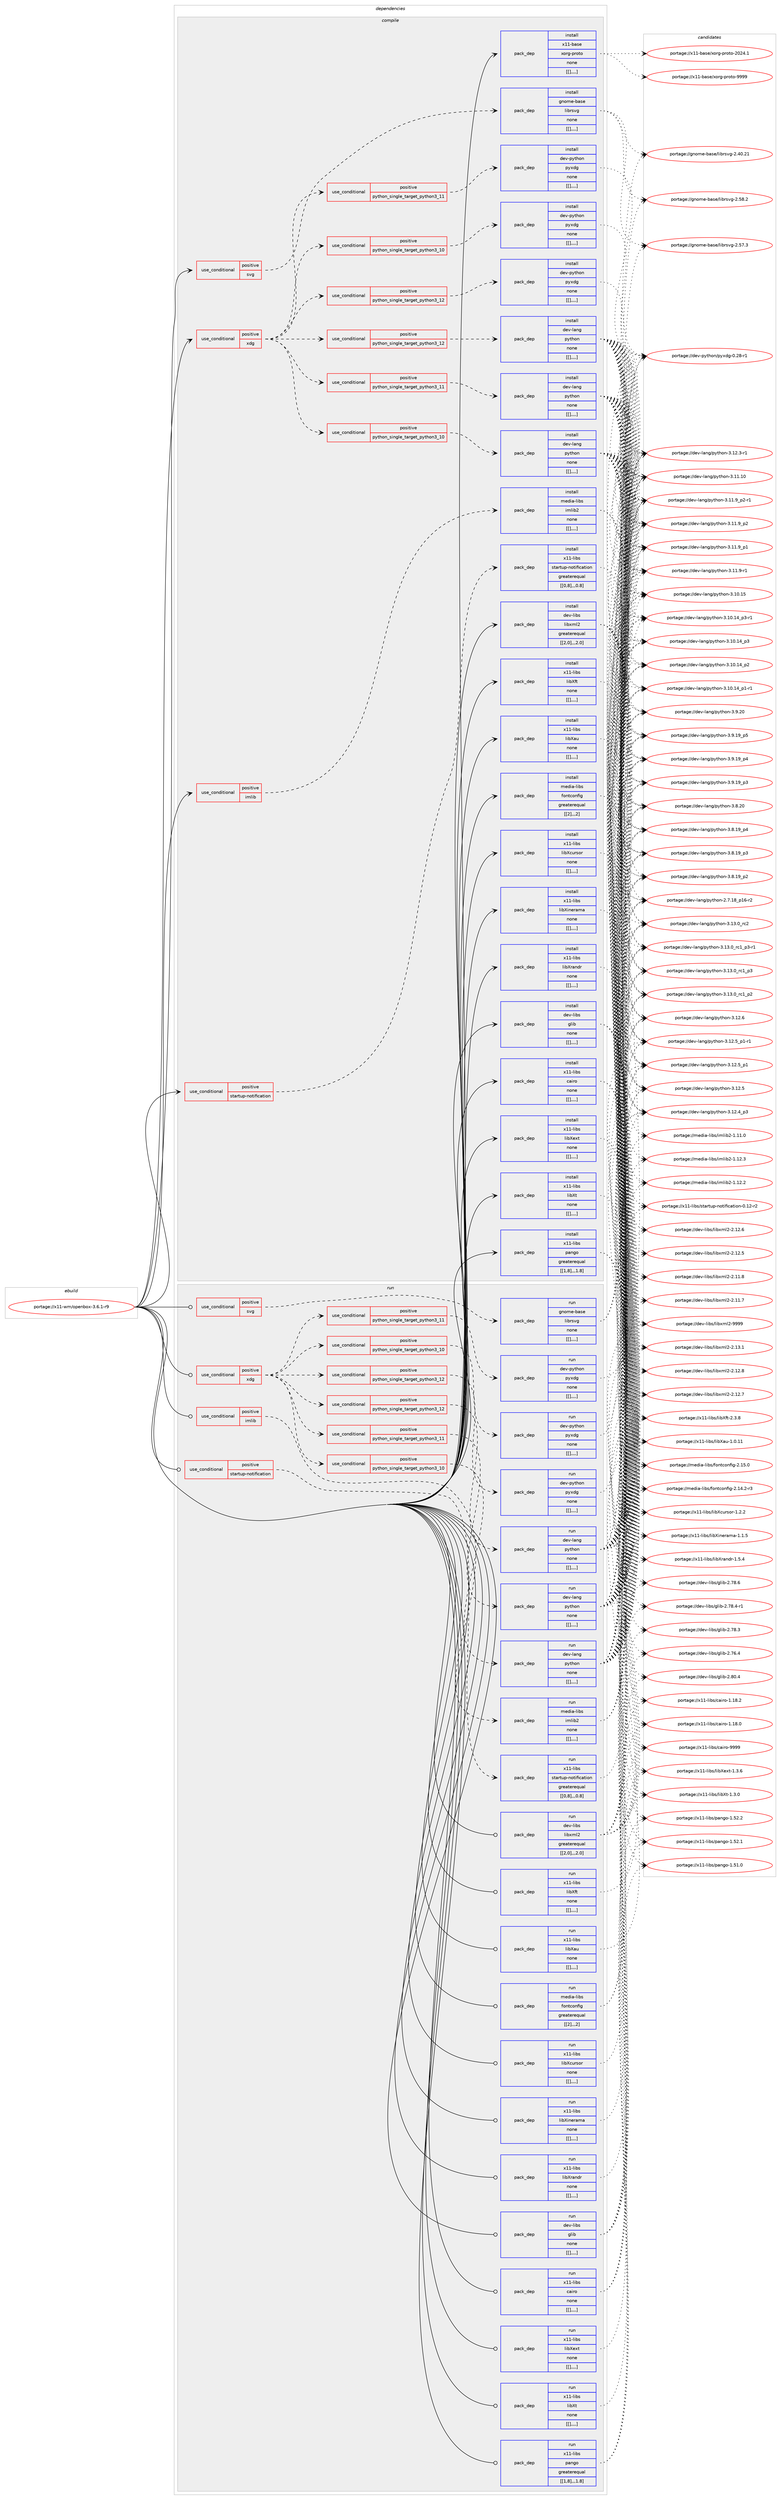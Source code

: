 digraph prolog {

# *************
# Graph options
# *************

newrank=true;
concentrate=true;
compound=true;
graph [rankdir=LR,fontname=Helvetica,fontsize=10,ranksep=1.5];#, ranksep=2.5, nodesep=0.2];
edge  [arrowhead=vee];
node  [fontname=Helvetica,fontsize=10];

# **********
# The ebuild
# **********

subgraph cluster_leftcol {
color=gray;
label=<<i>ebuild</i>>;
id [label="portage://x11-wm/openbox-3.6.1-r9", color=red, width=4, href="../x11-wm/openbox-3.6.1-r9.svg"];
}

# ****************
# The dependencies
# ****************

subgraph cluster_midcol {
color=gray;
label=<<i>dependencies</i>>;
subgraph cluster_compile {
fillcolor="#eeeeee";
style=filled;
label=<<i>compile</i>>;
subgraph cond128857 {
dependency490012 [label=<<TABLE BORDER="0" CELLBORDER="1" CELLSPACING="0" CELLPADDING="4"><TR><TD ROWSPAN="3" CELLPADDING="10">use_conditional</TD></TR><TR><TD>positive</TD></TR><TR><TD>imlib</TD></TR></TABLE>>, shape=none, color=red];
subgraph pack357573 {
dependency490013 [label=<<TABLE BORDER="0" CELLBORDER="1" CELLSPACING="0" CELLPADDING="4" WIDTH="220"><TR><TD ROWSPAN="6" CELLPADDING="30">pack_dep</TD></TR><TR><TD WIDTH="110">install</TD></TR><TR><TD>media-libs</TD></TR><TR><TD>imlib2</TD></TR><TR><TD>none</TD></TR><TR><TD>[[],,,,]</TD></TR></TABLE>>, shape=none, color=blue];
}
dependency490012:e -> dependency490013:w [weight=20,style="dashed",arrowhead="vee"];
}
id:e -> dependency490012:w [weight=20,style="solid",arrowhead="vee"];
subgraph cond128858 {
dependency490014 [label=<<TABLE BORDER="0" CELLBORDER="1" CELLSPACING="0" CELLPADDING="4"><TR><TD ROWSPAN="3" CELLPADDING="10">use_conditional</TD></TR><TR><TD>positive</TD></TR><TR><TD>startup-notification</TD></TR></TABLE>>, shape=none, color=red];
subgraph pack357574 {
dependency490015 [label=<<TABLE BORDER="0" CELLBORDER="1" CELLSPACING="0" CELLPADDING="4" WIDTH="220"><TR><TD ROWSPAN="6" CELLPADDING="30">pack_dep</TD></TR><TR><TD WIDTH="110">install</TD></TR><TR><TD>x11-libs</TD></TR><TR><TD>startup-notification</TD></TR><TR><TD>greaterequal</TD></TR><TR><TD>[[0,8],,,0.8]</TD></TR></TABLE>>, shape=none, color=blue];
}
dependency490014:e -> dependency490015:w [weight=20,style="dashed",arrowhead="vee"];
}
id:e -> dependency490014:w [weight=20,style="solid",arrowhead="vee"];
subgraph cond128859 {
dependency490016 [label=<<TABLE BORDER="0" CELLBORDER="1" CELLSPACING="0" CELLPADDING="4"><TR><TD ROWSPAN="3" CELLPADDING="10">use_conditional</TD></TR><TR><TD>positive</TD></TR><TR><TD>svg</TD></TR></TABLE>>, shape=none, color=red];
subgraph pack357575 {
dependency490017 [label=<<TABLE BORDER="0" CELLBORDER="1" CELLSPACING="0" CELLPADDING="4" WIDTH="220"><TR><TD ROWSPAN="6" CELLPADDING="30">pack_dep</TD></TR><TR><TD WIDTH="110">install</TD></TR><TR><TD>gnome-base</TD></TR><TR><TD>librsvg</TD></TR><TR><TD>none</TD></TR><TR><TD>[[],,,,]</TD></TR></TABLE>>, shape=none, color=blue];
}
dependency490016:e -> dependency490017:w [weight=20,style="dashed",arrowhead="vee"];
}
id:e -> dependency490016:w [weight=20,style="solid",arrowhead="vee"];
subgraph cond128860 {
dependency490018 [label=<<TABLE BORDER="0" CELLBORDER="1" CELLSPACING="0" CELLPADDING="4"><TR><TD ROWSPAN="3" CELLPADDING="10">use_conditional</TD></TR><TR><TD>positive</TD></TR><TR><TD>xdg</TD></TR></TABLE>>, shape=none, color=red];
subgraph cond128861 {
dependency490019 [label=<<TABLE BORDER="0" CELLBORDER="1" CELLSPACING="0" CELLPADDING="4"><TR><TD ROWSPAN="3" CELLPADDING="10">use_conditional</TD></TR><TR><TD>positive</TD></TR><TR><TD>python_single_target_python3_10</TD></TR></TABLE>>, shape=none, color=red];
subgraph pack357576 {
dependency490020 [label=<<TABLE BORDER="0" CELLBORDER="1" CELLSPACING="0" CELLPADDING="4" WIDTH="220"><TR><TD ROWSPAN="6" CELLPADDING="30">pack_dep</TD></TR><TR><TD WIDTH="110">install</TD></TR><TR><TD>dev-lang</TD></TR><TR><TD>python</TD></TR><TR><TD>none</TD></TR><TR><TD>[[],,,,]</TD></TR></TABLE>>, shape=none, color=blue];
}
dependency490019:e -> dependency490020:w [weight=20,style="dashed",arrowhead="vee"];
}
dependency490018:e -> dependency490019:w [weight=20,style="dashed",arrowhead="vee"];
subgraph cond128862 {
dependency490021 [label=<<TABLE BORDER="0" CELLBORDER="1" CELLSPACING="0" CELLPADDING="4"><TR><TD ROWSPAN="3" CELLPADDING="10">use_conditional</TD></TR><TR><TD>positive</TD></TR><TR><TD>python_single_target_python3_11</TD></TR></TABLE>>, shape=none, color=red];
subgraph pack357577 {
dependency490022 [label=<<TABLE BORDER="0" CELLBORDER="1" CELLSPACING="0" CELLPADDING="4" WIDTH="220"><TR><TD ROWSPAN="6" CELLPADDING="30">pack_dep</TD></TR><TR><TD WIDTH="110">install</TD></TR><TR><TD>dev-lang</TD></TR><TR><TD>python</TD></TR><TR><TD>none</TD></TR><TR><TD>[[],,,,]</TD></TR></TABLE>>, shape=none, color=blue];
}
dependency490021:e -> dependency490022:w [weight=20,style="dashed",arrowhead="vee"];
}
dependency490018:e -> dependency490021:w [weight=20,style="dashed",arrowhead="vee"];
subgraph cond128863 {
dependency490023 [label=<<TABLE BORDER="0" CELLBORDER="1" CELLSPACING="0" CELLPADDING="4"><TR><TD ROWSPAN="3" CELLPADDING="10">use_conditional</TD></TR><TR><TD>positive</TD></TR><TR><TD>python_single_target_python3_12</TD></TR></TABLE>>, shape=none, color=red];
subgraph pack357578 {
dependency490024 [label=<<TABLE BORDER="0" CELLBORDER="1" CELLSPACING="0" CELLPADDING="4" WIDTH="220"><TR><TD ROWSPAN="6" CELLPADDING="30">pack_dep</TD></TR><TR><TD WIDTH="110">install</TD></TR><TR><TD>dev-lang</TD></TR><TR><TD>python</TD></TR><TR><TD>none</TD></TR><TR><TD>[[],,,,]</TD></TR></TABLE>>, shape=none, color=blue];
}
dependency490023:e -> dependency490024:w [weight=20,style="dashed",arrowhead="vee"];
}
dependency490018:e -> dependency490023:w [weight=20,style="dashed",arrowhead="vee"];
subgraph cond128864 {
dependency490025 [label=<<TABLE BORDER="0" CELLBORDER="1" CELLSPACING="0" CELLPADDING="4"><TR><TD ROWSPAN="3" CELLPADDING="10">use_conditional</TD></TR><TR><TD>positive</TD></TR><TR><TD>python_single_target_python3_10</TD></TR></TABLE>>, shape=none, color=red];
subgraph pack357579 {
dependency490026 [label=<<TABLE BORDER="0" CELLBORDER="1" CELLSPACING="0" CELLPADDING="4" WIDTH="220"><TR><TD ROWSPAN="6" CELLPADDING="30">pack_dep</TD></TR><TR><TD WIDTH="110">install</TD></TR><TR><TD>dev-python</TD></TR><TR><TD>pyxdg</TD></TR><TR><TD>none</TD></TR><TR><TD>[[],,,,]</TD></TR></TABLE>>, shape=none, color=blue];
}
dependency490025:e -> dependency490026:w [weight=20,style="dashed",arrowhead="vee"];
}
dependency490018:e -> dependency490025:w [weight=20,style="dashed",arrowhead="vee"];
subgraph cond128865 {
dependency490027 [label=<<TABLE BORDER="0" CELLBORDER="1" CELLSPACING="0" CELLPADDING="4"><TR><TD ROWSPAN="3" CELLPADDING="10">use_conditional</TD></TR><TR><TD>positive</TD></TR><TR><TD>python_single_target_python3_11</TD></TR></TABLE>>, shape=none, color=red];
subgraph pack357580 {
dependency490028 [label=<<TABLE BORDER="0" CELLBORDER="1" CELLSPACING="0" CELLPADDING="4" WIDTH="220"><TR><TD ROWSPAN="6" CELLPADDING="30">pack_dep</TD></TR><TR><TD WIDTH="110">install</TD></TR><TR><TD>dev-python</TD></TR><TR><TD>pyxdg</TD></TR><TR><TD>none</TD></TR><TR><TD>[[],,,,]</TD></TR></TABLE>>, shape=none, color=blue];
}
dependency490027:e -> dependency490028:w [weight=20,style="dashed",arrowhead="vee"];
}
dependency490018:e -> dependency490027:w [weight=20,style="dashed",arrowhead="vee"];
subgraph cond128866 {
dependency490029 [label=<<TABLE BORDER="0" CELLBORDER="1" CELLSPACING="0" CELLPADDING="4"><TR><TD ROWSPAN="3" CELLPADDING="10">use_conditional</TD></TR><TR><TD>positive</TD></TR><TR><TD>python_single_target_python3_12</TD></TR></TABLE>>, shape=none, color=red];
subgraph pack357581 {
dependency490030 [label=<<TABLE BORDER="0" CELLBORDER="1" CELLSPACING="0" CELLPADDING="4" WIDTH="220"><TR><TD ROWSPAN="6" CELLPADDING="30">pack_dep</TD></TR><TR><TD WIDTH="110">install</TD></TR><TR><TD>dev-python</TD></TR><TR><TD>pyxdg</TD></TR><TR><TD>none</TD></TR><TR><TD>[[],,,,]</TD></TR></TABLE>>, shape=none, color=blue];
}
dependency490029:e -> dependency490030:w [weight=20,style="dashed",arrowhead="vee"];
}
dependency490018:e -> dependency490029:w [weight=20,style="dashed",arrowhead="vee"];
}
id:e -> dependency490018:w [weight=20,style="solid",arrowhead="vee"];
subgraph pack357582 {
dependency490031 [label=<<TABLE BORDER="0" CELLBORDER="1" CELLSPACING="0" CELLPADDING="4" WIDTH="220"><TR><TD ROWSPAN="6" CELLPADDING="30">pack_dep</TD></TR><TR><TD WIDTH="110">install</TD></TR><TR><TD>dev-libs</TD></TR><TR><TD>glib</TD></TR><TR><TD>none</TD></TR><TR><TD>[[],,,,]</TD></TR></TABLE>>, shape=none, color=blue];
}
id:e -> dependency490031:w [weight=20,style="solid",arrowhead="vee"];
subgraph pack357583 {
dependency490032 [label=<<TABLE BORDER="0" CELLBORDER="1" CELLSPACING="0" CELLPADDING="4" WIDTH="220"><TR><TD ROWSPAN="6" CELLPADDING="30">pack_dep</TD></TR><TR><TD WIDTH="110">install</TD></TR><TR><TD>dev-libs</TD></TR><TR><TD>libxml2</TD></TR><TR><TD>greaterequal</TD></TR><TR><TD>[[2,0],,,2.0]</TD></TR></TABLE>>, shape=none, color=blue];
}
id:e -> dependency490032:w [weight=20,style="solid",arrowhead="vee"];
subgraph pack357584 {
dependency490033 [label=<<TABLE BORDER="0" CELLBORDER="1" CELLSPACING="0" CELLPADDING="4" WIDTH="220"><TR><TD ROWSPAN="6" CELLPADDING="30">pack_dep</TD></TR><TR><TD WIDTH="110">install</TD></TR><TR><TD>media-libs</TD></TR><TR><TD>fontconfig</TD></TR><TR><TD>greaterequal</TD></TR><TR><TD>[[2],,,2]</TD></TR></TABLE>>, shape=none, color=blue];
}
id:e -> dependency490033:w [weight=20,style="solid",arrowhead="vee"];
subgraph pack357585 {
dependency490034 [label=<<TABLE BORDER="0" CELLBORDER="1" CELLSPACING="0" CELLPADDING="4" WIDTH="220"><TR><TD ROWSPAN="6" CELLPADDING="30">pack_dep</TD></TR><TR><TD WIDTH="110">install</TD></TR><TR><TD>x11-base</TD></TR><TR><TD>xorg-proto</TD></TR><TR><TD>none</TD></TR><TR><TD>[[],,,,]</TD></TR></TABLE>>, shape=none, color=blue];
}
id:e -> dependency490034:w [weight=20,style="solid",arrowhead="vee"];
subgraph pack357586 {
dependency490035 [label=<<TABLE BORDER="0" CELLBORDER="1" CELLSPACING="0" CELLPADDING="4" WIDTH="220"><TR><TD ROWSPAN="6" CELLPADDING="30">pack_dep</TD></TR><TR><TD WIDTH="110">install</TD></TR><TR><TD>x11-libs</TD></TR><TR><TD>cairo</TD></TR><TR><TD>none</TD></TR><TR><TD>[[],,,,]</TD></TR></TABLE>>, shape=none, color=blue];
}
id:e -> dependency490035:w [weight=20,style="solid",arrowhead="vee"];
subgraph pack357587 {
dependency490036 [label=<<TABLE BORDER="0" CELLBORDER="1" CELLSPACING="0" CELLPADDING="4" WIDTH="220"><TR><TD ROWSPAN="6" CELLPADDING="30">pack_dep</TD></TR><TR><TD WIDTH="110">install</TD></TR><TR><TD>x11-libs</TD></TR><TR><TD>libXau</TD></TR><TR><TD>none</TD></TR><TR><TD>[[],,,,]</TD></TR></TABLE>>, shape=none, color=blue];
}
id:e -> dependency490036:w [weight=20,style="solid",arrowhead="vee"];
subgraph pack357588 {
dependency490037 [label=<<TABLE BORDER="0" CELLBORDER="1" CELLSPACING="0" CELLPADDING="4" WIDTH="220"><TR><TD ROWSPAN="6" CELLPADDING="30">pack_dep</TD></TR><TR><TD WIDTH="110">install</TD></TR><TR><TD>x11-libs</TD></TR><TR><TD>libXcursor</TD></TR><TR><TD>none</TD></TR><TR><TD>[[],,,,]</TD></TR></TABLE>>, shape=none, color=blue];
}
id:e -> dependency490037:w [weight=20,style="solid",arrowhead="vee"];
subgraph pack357589 {
dependency490038 [label=<<TABLE BORDER="0" CELLBORDER="1" CELLSPACING="0" CELLPADDING="4" WIDTH="220"><TR><TD ROWSPAN="6" CELLPADDING="30">pack_dep</TD></TR><TR><TD WIDTH="110">install</TD></TR><TR><TD>x11-libs</TD></TR><TR><TD>libXext</TD></TR><TR><TD>none</TD></TR><TR><TD>[[],,,,]</TD></TR></TABLE>>, shape=none, color=blue];
}
id:e -> dependency490038:w [weight=20,style="solid",arrowhead="vee"];
subgraph pack357590 {
dependency490039 [label=<<TABLE BORDER="0" CELLBORDER="1" CELLSPACING="0" CELLPADDING="4" WIDTH="220"><TR><TD ROWSPAN="6" CELLPADDING="30">pack_dep</TD></TR><TR><TD WIDTH="110">install</TD></TR><TR><TD>x11-libs</TD></TR><TR><TD>libXft</TD></TR><TR><TD>none</TD></TR><TR><TD>[[],,,,]</TD></TR></TABLE>>, shape=none, color=blue];
}
id:e -> dependency490039:w [weight=20,style="solid",arrowhead="vee"];
subgraph pack357591 {
dependency490040 [label=<<TABLE BORDER="0" CELLBORDER="1" CELLSPACING="0" CELLPADDING="4" WIDTH="220"><TR><TD ROWSPAN="6" CELLPADDING="30">pack_dep</TD></TR><TR><TD WIDTH="110">install</TD></TR><TR><TD>x11-libs</TD></TR><TR><TD>libXinerama</TD></TR><TR><TD>none</TD></TR><TR><TD>[[],,,,]</TD></TR></TABLE>>, shape=none, color=blue];
}
id:e -> dependency490040:w [weight=20,style="solid",arrowhead="vee"];
subgraph pack357592 {
dependency490041 [label=<<TABLE BORDER="0" CELLBORDER="1" CELLSPACING="0" CELLPADDING="4" WIDTH="220"><TR><TD ROWSPAN="6" CELLPADDING="30">pack_dep</TD></TR><TR><TD WIDTH="110">install</TD></TR><TR><TD>x11-libs</TD></TR><TR><TD>libXrandr</TD></TR><TR><TD>none</TD></TR><TR><TD>[[],,,,]</TD></TR></TABLE>>, shape=none, color=blue];
}
id:e -> dependency490041:w [weight=20,style="solid",arrowhead="vee"];
subgraph pack357593 {
dependency490042 [label=<<TABLE BORDER="0" CELLBORDER="1" CELLSPACING="0" CELLPADDING="4" WIDTH="220"><TR><TD ROWSPAN="6" CELLPADDING="30">pack_dep</TD></TR><TR><TD WIDTH="110">install</TD></TR><TR><TD>x11-libs</TD></TR><TR><TD>libXt</TD></TR><TR><TD>none</TD></TR><TR><TD>[[],,,,]</TD></TR></TABLE>>, shape=none, color=blue];
}
id:e -> dependency490042:w [weight=20,style="solid",arrowhead="vee"];
subgraph pack357594 {
dependency490043 [label=<<TABLE BORDER="0" CELLBORDER="1" CELLSPACING="0" CELLPADDING="4" WIDTH="220"><TR><TD ROWSPAN="6" CELLPADDING="30">pack_dep</TD></TR><TR><TD WIDTH="110">install</TD></TR><TR><TD>x11-libs</TD></TR><TR><TD>pango</TD></TR><TR><TD>greaterequal</TD></TR><TR><TD>[[1,8],,,1.8]</TD></TR></TABLE>>, shape=none, color=blue];
}
id:e -> dependency490043:w [weight=20,style="solid",arrowhead="vee"];
}
subgraph cluster_compileandrun {
fillcolor="#eeeeee";
style=filled;
label=<<i>compile and run</i>>;
}
subgraph cluster_run {
fillcolor="#eeeeee";
style=filled;
label=<<i>run</i>>;
subgraph cond128867 {
dependency490044 [label=<<TABLE BORDER="0" CELLBORDER="1" CELLSPACING="0" CELLPADDING="4"><TR><TD ROWSPAN="3" CELLPADDING="10">use_conditional</TD></TR><TR><TD>positive</TD></TR><TR><TD>imlib</TD></TR></TABLE>>, shape=none, color=red];
subgraph pack357595 {
dependency490045 [label=<<TABLE BORDER="0" CELLBORDER="1" CELLSPACING="0" CELLPADDING="4" WIDTH="220"><TR><TD ROWSPAN="6" CELLPADDING="30">pack_dep</TD></TR><TR><TD WIDTH="110">run</TD></TR><TR><TD>media-libs</TD></TR><TR><TD>imlib2</TD></TR><TR><TD>none</TD></TR><TR><TD>[[],,,,]</TD></TR></TABLE>>, shape=none, color=blue];
}
dependency490044:e -> dependency490045:w [weight=20,style="dashed",arrowhead="vee"];
}
id:e -> dependency490044:w [weight=20,style="solid",arrowhead="odot"];
subgraph cond128868 {
dependency490046 [label=<<TABLE BORDER="0" CELLBORDER="1" CELLSPACING="0" CELLPADDING="4"><TR><TD ROWSPAN="3" CELLPADDING="10">use_conditional</TD></TR><TR><TD>positive</TD></TR><TR><TD>startup-notification</TD></TR></TABLE>>, shape=none, color=red];
subgraph pack357596 {
dependency490047 [label=<<TABLE BORDER="0" CELLBORDER="1" CELLSPACING="0" CELLPADDING="4" WIDTH="220"><TR><TD ROWSPAN="6" CELLPADDING="30">pack_dep</TD></TR><TR><TD WIDTH="110">run</TD></TR><TR><TD>x11-libs</TD></TR><TR><TD>startup-notification</TD></TR><TR><TD>greaterequal</TD></TR><TR><TD>[[0,8],,,0.8]</TD></TR></TABLE>>, shape=none, color=blue];
}
dependency490046:e -> dependency490047:w [weight=20,style="dashed",arrowhead="vee"];
}
id:e -> dependency490046:w [weight=20,style="solid",arrowhead="odot"];
subgraph cond128869 {
dependency490048 [label=<<TABLE BORDER="0" CELLBORDER="1" CELLSPACING="0" CELLPADDING="4"><TR><TD ROWSPAN="3" CELLPADDING="10">use_conditional</TD></TR><TR><TD>positive</TD></TR><TR><TD>svg</TD></TR></TABLE>>, shape=none, color=red];
subgraph pack357597 {
dependency490049 [label=<<TABLE BORDER="0" CELLBORDER="1" CELLSPACING="0" CELLPADDING="4" WIDTH="220"><TR><TD ROWSPAN="6" CELLPADDING="30">pack_dep</TD></TR><TR><TD WIDTH="110">run</TD></TR><TR><TD>gnome-base</TD></TR><TR><TD>librsvg</TD></TR><TR><TD>none</TD></TR><TR><TD>[[],,,,]</TD></TR></TABLE>>, shape=none, color=blue];
}
dependency490048:e -> dependency490049:w [weight=20,style="dashed",arrowhead="vee"];
}
id:e -> dependency490048:w [weight=20,style="solid",arrowhead="odot"];
subgraph cond128870 {
dependency490050 [label=<<TABLE BORDER="0" CELLBORDER="1" CELLSPACING="0" CELLPADDING="4"><TR><TD ROWSPAN="3" CELLPADDING="10">use_conditional</TD></TR><TR><TD>positive</TD></TR><TR><TD>xdg</TD></TR></TABLE>>, shape=none, color=red];
subgraph cond128871 {
dependency490051 [label=<<TABLE BORDER="0" CELLBORDER="1" CELLSPACING="0" CELLPADDING="4"><TR><TD ROWSPAN="3" CELLPADDING="10">use_conditional</TD></TR><TR><TD>positive</TD></TR><TR><TD>python_single_target_python3_10</TD></TR></TABLE>>, shape=none, color=red];
subgraph pack357598 {
dependency490052 [label=<<TABLE BORDER="0" CELLBORDER="1" CELLSPACING="0" CELLPADDING="4" WIDTH="220"><TR><TD ROWSPAN="6" CELLPADDING="30">pack_dep</TD></TR><TR><TD WIDTH="110">run</TD></TR><TR><TD>dev-lang</TD></TR><TR><TD>python</TD></TR><TR><TD>none</TD></TR><TR><TD>[[],,,,]</TD></TR></TABLE>>, shape=none, color=blue];
}
dependency490051:e -> dependency490052:w [weight=20,style="dashed",arrowhead="vee"];
}
dependency490050:e -> dependency490051:w [weight=20,style="dashed",arrowhead="vee"];
subgraph cond128872 {
dependency490053 [label=<<TABLE BORDER="0" CELLBORDER="1" CELLSPACING="0" CELLPADDING="4"><TR><TD ROWSPAN="3" CELLPADDING="10">use_conditional</TD></TR><TR><TD>positive</TD></TR><TR><TD>python_single_target_python3_11</TD></TR></TABLE>>, shape=none, color=red];
subgraph pack357599 {
dependency490054 [label=<<TABLE BORDER="0" CELLBORDER="1" CELLSPACING="0" CELLPADDING="4" WIDTH="220"><TR><TD ROWSPAN="6" CELLPADDING="30">pack_dep</TD></TR><TR><TD WIDTH="110">run</TD></TR><TR><TD>dev-lang</TD></TR><TR><TD>python</TD></TR><TR><TD>none</TD></TR><TR><TD>[[],,,,]</TD></TR></TABLE>>, shape=none, color=blue];
}
dependency490053:e -> dependency490054:w [weight=20,style="dashed",arrowhead="vee"];
}
dependency490050:e -> dependency490053:w [weight=20,style="dashed",arrowhead="vee"];
subgraph cond128873 {
dependency490055 [label=<<TABLE BORDER="0" CELLBORDER="1" CELLSPACING="0" CELLPADDING="4"><TR><TD ROWSPAN="3" CELLPADDING="10">use_conditional</TD></TR><TR><TD>positive</TD></TR><TR><TD>python_single_target_python3_12</TD></TR></TABLE>>, shape=none, color=red];
subgraph pack357600 {
dependency490056 [label=<<TABLE BORDER="0" CELLBORDER="1" CELLSPACING="0" CELLPADDING="4" WIDTH="220"><TR><TD ROWSPAN="6" CELLPADDING="30">pack_dep</TD></TR><TR><TD WIDTH="110">run</TD></TR><TR><TD>dev-lang</TD></TR><TR><TD>python</TD></TR><TR><TD>none</TD></TR><TR><TD>[[],,,,]</TD></TR></TABLE>>, shape=none, color=blue];
}
dependency490055:e -> dependency490056:w [weight=20,style="dashed",arrowhead="vee"];
}
dependency490050:e -> dependency490055:w [weight=20,style="dashed",arrowhead="vee"];
subgraph cond128874 {
dependency490057 [label=<<TABLE BORDER="0" CELLBORDER="1" CELLSPACING="0" CELLPADDING="4"><TR><TD ROWSPAN="3" CELLPADDING="10">use_conditional</TD></TR><TR><TD>positive</TD></TR><TR><TD>python_single_target_python3_10</TD></TR></TABLE>>, shape=none, color=red];
subgraph pack357601 {
dependency490058 [label=<<TABLE BORDER="0" CELLBORDER="1" CELLSPACING="0" CELLPADDING="4" WIDTH="220"><TR><TD ROWSPAN="6" CELLPADDING="30">pack_dep</TD></TR><TR><TD WIDTH="110">run</TD></TR><TR><TD>dev-python</TD></TR><TR><TD>pyxdg</TD></TR><TR><TD>none</TD></TR><TR><TD>[[],,,,]</TD></TR></TABLE>>, shape=none, color=blue];
}
dependency490057:e -> dependency490058:w [weight=20,style="dashed",arrowhead="vee"];
}
dependency490050:e -> dependency490057:w [weight=20,style="dashed",arrowhead="vee"];
subgraph cond128875 {
dependency490059 [label=<<TABLE BORDER="0" CELLBORDER="1" CELLSPACING="0" CELLPADDING="4"><TR><TD ROWSPAN="3" CELLPADDING="10">use_conditional</TD></TR><TR><TD>positive</TD></TR><TR><TD>python_single_target_python3_11</TD></TR></TABLE>>, shape=none, color=red];
subgraph pack357602 {
dependency490060 [label=<<TABLE BORDER="0" CELLBORDER="1" CELLSPACING="0" CELLPADDING="4" WIDTH="220"><TR><TD ROWSPAN="6" CELLPADDING="30">pack_dep</TD></TR><TR><TD WIDTH="110">run</TD></TR><TR><TD>dev-python</TD></TR><TR><TD>pyxdg</TD></TR><TR><TD>none</TD></TR><TR><TD>[[],,,,]</TD></TR></TABLE>>, shape=none, color=blue];
}
dependency490059:e -> dependency490060:w [weight=20,style="dashed",arrowhead="vee"];
}
dependency490050:e -> dependency490059:w [weight=20,style="dashed",arrowhead="vee"];
subgraph cond128876 {
dependency490061 [label=<<TABLE BORDER="0" CELLBORDER="1" CELLSPACING="0" CELLPADDING="4"><TR><TD ROWSPAN="3" CELLPADDING="10">use_conditional</TD></TR><TR><TD>positive</TD></TR><TR><TD>python_single_target_python3_12</TD></TR></TABLE>>, shape=none, color=red];
subgraph pack357603 {
dependency490062 [label=<<TABLE BORDER="0" CELLBORDER="1" CELLSPACING="0" CELLPADDING="4" WIDTH="220"><TR><TD ROWSPAN="6" CELLPADDING="30">pack_dep</TD></TR><TR><TD WIDTH="110">run</TD></TR><TR><TD>dev-python</TD></TR><TR><TD>pyxdg</TD></TR><TR><TD>none</TD></TR><TR><TD>[[],,,,]</TD></TR></TABLE>>, shape=none, color=blue];
}
dependency490061:e -> dependency490062:w [weight=20,style="dashed",arrowhead="vee"];
}
dependency490050:e -> dependency490061:w [weight=20,style="dashed",arrowhead="vee"];
}
id:e -> dependency490050:w [weight=20,style="solid",arrowhead="odot"];
subgraph pack357604 {
dependency490063 [label=<<TABLE BORDER="0" CELLBORDER="1" CELLSPACING="0" CELLPADDING="4" WIDTH="220"><TR><TD ROWSPAN="6" CELLPADDING="30">pack_dep</TD></TR><TR><TD WIDTH="110">run</TD></TR><TR><TD>dev-libs</TD></TR><TR><TD>glib</TD></TR><TR><TD>none</TD></TR><TR><TD>[[],,,,]</TD></TR></TABLE>>, shape=none, color=blue];
}
id:e -> dependency490063:w [weight=20,style="solid",arrowhead="odot"];
subgraph pack357605 {
dependency490064 [label=<<TABLE BORDER="0" CELLBORDER="1" CELLSPACING="0" CELLPADDING="4" WIDTH="220"><TR><TD ROWSPAN="6" CELLPADDING="30">pack_dep</TD></TR><TR><TD WIDTH="110">run</TD></TR><TR><TD>dev-libs</TD></TR><TR><TD>libxml2</TD></TR><TR><TD>greaterequal</TD></TR><TR><TD>[[2,0],,,2.0]</TD></TR></TABLE>>, shape=none, color=blue];
}
id:e -> dependency490064:w [weight=20,style="solid",arrowhead="odot"];
subgraph pack357606 {
dependency490065 [label=<<TABLE BORDER="0" CELLBORDER="1" CELLSPACING="0" CELLPADDING="4" WIDTH="220"><TR><TD ROWSPAN="6" CELLPADDING="30">pack_dep</TD></TR><TR><TD WIDTH="110">run</TD></TR><TR><TD>media-libs</TD></TR><TR><TD>fontconfig</TD></TR><TR><TD>greaterequal</TD></TR><TR><TD>[[2],,,2]</TD></TR></TABLE>>, shape=none, color=blue];
}
id:e -> dependency490065:w [weight=20,style="solid",arrowhead="odot"];
subgraph pack357607 {
dependency490066 [label=<<TABLE BORDER="0" CELLBORDER="1" CELLSPACING="0" CELLPADDING="4" WIDTH="220"><TR><TD ROWSPAN="6" CELLPADDING="30">pack_dep</TD></TR><TR><TD WIDTH="110">run</TD></TR><TR><TD>x11-libs</TD></TR><TR><TD>cairo</TD></TR><TR><TD>none</TD></TR><TR><TD>[[],,,,]</TD></TR></TABLE>>, shape=none, color=blue];
}
id:e -> dependency490066:w [weight=20,style="solid",arrowhead="odot"];
subgraph pack357608 {
dependency490067 [label=<<TABLE BORDER="0" CELLBORDER="1" CELLSPACING="0" CELLPADDING="4" WIDTH="220"><TR><TD ROWSPAN="6" CELLPADDING="30">pack_dep</TD></TR><TR><TD WIDTH="110">run</TD></TR><TR><TD>x11-libs</TD></TR><TR><TD>libXau</TD></TR><TR><TD>none</TD></TR><TR><TD>[[],,,,]</TD></TR></TABLE>>, shape=none, color=blue];
}
id:e -> dependency490067:w [weight=20,style="solid",arrowhead="odot"];
subgraph pack357609 {
dependency490068 [label=<<TABLE BORDER="0" CELLBORDER="1" CELLSPACING="0" CELLPADDING="4" WIDTH="220"><TR><TD ROWSPAN="6" CELLPADDING="30">pack_dep</TD></TR><TR><TD WIDTH="110">run</TD></TR><TR><TD>x11-libs</TD></TR><TR><TD>libXcursor</TD></TR><TR><TD>none</TD></TR><TR><TD>[[],,,,]</TD></TR></TABLE>>, shape=none, color=blue];
}
id:e -> dependency490068:w [weight=20,style="solid",arrowhead="odot"];
subgraph pack357610 {
dependency490069 [label=<<TABLE BORDER="0" CELLBORDER="1" CELLSPACING="0" CELLPADDING="4" WIDTH="220"><TR><TD ROWSPAN="6" CELLPADDING="30">pack_dep</TD></TR><TR><TD WIDTH="110">run</TD></TR><TR><TD>x11-libs</TD></TR><TR><TD>libXext</TD></TR><TR><TD>none</TD></TR><TR><TD>[[],,,,]</TD></TR></TABLE>>, shape=none, color=blue];
}
id:e -> dependency490069:w [weight=20,style="solid",arrowhead="odot"];
subgraph pack357611 {
dependency490070 [label=<<TABLE BORDER="0" CELLBORDER="1" CELLSPACING="0" CELLPADDING="4" WIDTH="220"><TR><TD ROWSPAN="6" CELLPADDING="30">pack_dep</TD></TR><TR><TD WIDTH="110">run</TD></TR><TR><TD>x11-libs</TD></TR><TR><TD>libXft</TD></TR><TR><TD>none</TD></TR><TR><TD>[[],,,,]</TD></TR></TABLE>>, shape=none, color=blue];
}
id:e -> dependency490070:w [weight=20,style="solid",arrowhead="odot"];
subgraph pack357612 {
dependency490071 [label=<<TABLE BORDER="0" CELLBORDER="1" CELLSPACING="0" CELLPADDING="4" WIDTH="220"><TR><TD ROWSPAN="6" CELLPADDING="30">pack_dep</TD></TR><TR><TD WIDTH="110">run</TD></TR><TR><TD>x11-libs</TD></TR><TR><TD>libXinerama</TD></TR><TR><TD>none</TD></TR><TR><TD>[[],,,,]</TD></TR></TABLE>>, shape=none, color=blue];
}
id:e -> dependency490071:w [weight=20,style="solid",arrowhead="odot"];
subgraph pack357613 {
dependency490072 [label=<<TABLE BORDER="0" CELLBORDER="1" CELLSPACING="0" CELLPADDING="4" WIDTH="220"><TR><TD ROWSPAN="6" CELLPADDING="30">pack_dep</TD></TR><TR><TD WIDTH="110">run</TD></TR><TR><TD>x11-libs</TD></TR><TR><TD>libXrandr</TD></TR><TR><TD>none</TD></TR><TR><TD>[[],,,,]</TD></TR></TABLE>>, shape=none, color=blue];
}
id:e -> dependency490072:w [weight=20,style="solid",arrowhead="odot"];
subgraph pack357614 {
dependency490073 [label=<<TABLE BORDER="0" CELLBORDER="1" CELLSPACING="0" CELLPADDING="4" WIDTH="220"><TR><TD ROWSPAN="6" CELLPADDING="30">pack_dep</TD></TR><TR><TD WIDTH="110">run</TD></TR><TR><TD>x11-libs</TD></TR><TR><TD>libXt</TD></TR><TR><TD>none</TD></TR><TR><TD>[[],,,,]</TD></TR></TABLE>>, shape=none, color=blue];
}
id:e -> dependency490073:w [weight=20,style="solid",arrowhead="odot"];
subgraph pack357615 {
dependency490074 [label=<<TABLE BORDER="0" CELLBORDER="1" CELLSPACING="0" CELLPADDING="4" WIDTH="220"><TR><TD ROWSPAN="6" CELLPADDING="30">pack_dep</TD></TR><TR><TD WIDTH="110">run</TD></TR><TR><TD>x11-libs</TD></TR><TR><TD>pango</TD></TR><TR><TD>greaterequal</TD></TR><TR><TD>[[1,8],,,1.8]</TD></TR></TABLE>>, shape=none, color=blue];
}
id:e -> dependency490074:w [weight=20,style="solid",arrowhead="odot"];
}
}

# **************
# The candidates
# **************

subgraph cluster_choices {
rank=same;
color=gray;
label=<<i>candidates</i>>;

subgraph choice357573 {
color=black;
nodesep=1;
choice10910110010597451081059811547105109108105985045494649504651 [label="portage://media-libs/imlib2-1.12.3", color=red, width=4,href="../media-libs/imlib2-1.12.3.svg"];
choice10910110010597451081059811547105109108105985045494649504650 [label="portage://media-libs/imlib2-1.12.2", color=red, width=4,href="../media-libs/imlib2-1.12.2.svg"];
choice10910110010597451081059811547105109108105985045494649494648 [label="portage://media-libs/imlib2-1.11.0", color=red, width=4,href="../media-libs/imlib2-1.11.0.svg"];
dependency490013:e -> choice10910110010597451081059811547105109108105985045494649504651:w [style=dotted,weight="100"];
dependency490013:e -> choice10910110010597451081059811547105109108105985045494649504650:w [style=dotted,weight="100"];
dependency490013:e -> choice10910110010597451081059811547105109108105985045494649494648:w [style=dotted,weight="100"];
}
subgraph choice357574 {
color=black;
nodesep=1;
choice12049494510810598115471151169711411611711245110111116105102105999711610511111045484649504511450 [label="portage://x11-libs/startup-notification-0.12-r2", color=red, width=4,href="../x11-libs/startup-notification-0.12-r2.svg"];
dependency490015:e -> choice12049494510810598115471151169711411611711245110111116105102105999711610511111045484649504511450:w [style=dotted,weight="100"];
}
subgraph choice357575 {
color=black;
nodesep=1;
choice103110111109101459897115101471081059811411511810345504653564650 [label="portage://gnome-base/librsvg-2.58.2", color=red, width=4,href="../gnome-base/librsvg-2.58.2.svg"];
choice103110111109101459897115101471081059811411511810345504653554651 [label="portage://gnome-base/librsvg-2.57.3", color=red, width=4,href="../gnome-base/librsvg-2.57.3.svg"];
choice10311011110910145989711510147108105981141151181034550465248465049 [label="portage://gnome-base/librsvg-2.40.21", color=red, width=4,href="../gnome-base/librsvg-2.40.21.svg"];
dependency490017:e -> choice103110111109101459897115101471081059811411511810345504653564650:w [style=dotted,weight="100"];
dependency490017:e -> choice103110111109101459897115101471081059811411511810345504653554651:w [style=dotted,weight="100"];
dependency490017:e -> choice10311011110910145989711510147108105981141151181034550465248465049:w [style=dotted,weight="100"];
}
subgraph choice357576 {
color=black;
nodesep=1;
choice10010111845108971101034711212111610411111045514649514648951149950 [label="portage://dev-lang/python-3.13.0_rc2", color=red, width=4,href="../dev-lang/python-3.13.0_rc2.svg"];
choice1001011184510897110103471121211161041111104551464951464895114994995112514511449 [label="portage://dev-lang/python-3.13.0_rc1_p3-r1", color=red, width=4,href="../dev-lang/python-3.13.0_rc1_p3-r1.svg"];
choice100101118451089711010347112121116104111110455146495146489511499499511251 [label="portage://dev-lang/python-3.13.0_rc1_p3", color=red, width=4,href="../dev-lang/python-3.13.0_rc1_p3.svg"];
choice100101118451089711010347112121116104111110455146495146489511499499511250 [label="portage://dev-lang/python-3.13.0_rc1_p2", color=red, width=4,href="../dev-lang/python-3.13.0_rc1_p2.svg"];
choice10010111845108971101034711212111610411111045514649504654 [label="portage://dev-lang/python-3.12.6", color=red, width=4,href="../dev-lang/python-3.12.6.svg"];
choice1001011184510897110103471121211161041111104551464950465395112494511449 [label="portage://dev-lang/python-3.12.5_p1-r1", color=red, width=4,href="../dev-lang/python-3.12.5_p1-r1.svg"];
choice100101118451089711010347112121116104111110455146495046539511249 [label="portage://dev-lang/python-3.12.5_p1", color=red, width=4,href="../dev-lang/python-3.12.5_p1.svg"];
choice10010111845108971101034711212111610411111045514649504653 [label="portage://dev-lang/python-3.12.5", color=red, width=4,href="../dev-lang/python-3.12.5.svg"];
choice100101118451089711010347112121116104111110455146495046529511251 [label="portage://dev-lang/python-3.12.4_p3", color=red, width=4,href="../dev-lang/python-3.12.4_p3.svg"];
choice100101118451089711010347112121116104111110455146495046514511449 [label="portage://dev-lang/python-3.12.3-r1", color=red, width=4,href="../dev-lang/python-3.12.3-r1.svg"];
choice1001011184510897110103471121211161041111104551464949464948 [label="portage://dev-lang/python-3.11.10", color=red, width=4,href="../dev-lang/python-3.11.10.svg"];
choice1001011184510897110103471121211161041111104551464949465795112504511449 [label="portage://dev-lang/python-3.11.9_p2-r1", color=red, width=4,href="../dev-lang/python-3.11.9_p2-r1.svg"];
choice100101118451089711010347112121116104111110455146494946579511250 [label="portage://dev-lang/python-3.11.9_p2", color=red, width=4,href="../dev-lang/python-3.11.9_p2.svg"];
choice100101118451089711010347112121116104111110455146494946579511249 [label="portage://dev-lang/python-3.11.9_p1", color=red, width=4,href="../dev-lang/python-3.11.9_p1.svg"];
choice100101118451089711010347112121116104111110455146494946574511449 [label="portage://dev-lang/python-3.11.9-r1", color=red, width=4,href="../dev-lang/python-3.11.9-r1.svg"];
choice1001011184510897110103471121211161041111104551464948464953 [label="portage://dev-lang/python-3.10.15", color=red, width=4,href="../dev-lang/python-3.10.15.svg"];
choice100101118451089711010347112121116104111110455146494846495295112514511449 [label="portage://dev-lang/python-3.10.14_p3-r1", color=red, width=4,href="../dev-lang/python-3.10.14_p3-r1.svg"];
choice10010111845108971101034711212111610411111045514649484649529511251 [label="portage://dev-lang/python-3.10.14_p3", color=red, width=4,href="../dev-lang/python-3.10.14_p3.svg"];
choice10010111845108971101034711212111610411111045514649484649529511250 [label="portage://dev-lang/python-3.10.14_p2", color=red, width=4,href="../dev-lang/python-3.10.14_p2.svg"];
choice100101118451089711010347112121116104111110455146494846495295112494511449 [label="portage://dev-lang/python-3.10.14_p1-r1", color=red, width=4,href="../dev-lang/python-3.10.14_p1-r1.svg"];
choice10010111845108971101034711212111610411111045514657465048 [label="portage://dev-lang/python-3.9.20", color=red, width=4,href="../dev-lang/python-3.9.20.svg"];
choice100101118451089711010347112121116104111110455146574649579511253 [label="portage://dev-lang/python-3.9.19_p5", color=red, width=4,href="../dev-lang/python-3.9.19_p5.svg"];
choice100101118451089711010347112121116104111110455146574649579511252 [label="portage://dev-lang/python-3.9.19_p4", color=red, width=4,href="../dev-lang/python-3.9.19_p4.svg"];
choice100101118451089711010347112121116104111110455146574649579511251 [label="portage://dev-lang/python-3.9.19_p3", color=red, width=4,href="../dev-lang/python-3.9.19_p3.svg"];
choice10010111845108971101034711212111610411111045514656465048 [label="portage://dev-lang/python-3.8.20", color=red, width=4,href="../dev-lang/python-3.8.20.svg"];
choice100101118451089711010347112121116104111110455146564649579511252 [label="portage://dev-lang/python-3.8.19_p4", color=red, width=4,href="../dev-lang/python-3.8.19_p4.svg"];
choice100101118451089711010347112121116104111110455146564649579511251 [label="portage://dev-lang/python-3.8.19_p3", color=red, width=4,href="../dev-lang/python-3.8.19_p3.svg"];
choice100101118451089711010347112121116104111110455146564649579511250 [label="portage://dev-lang/python-3.8.19_p2", color=red, width=4,href="../dev-lang/python-3.8.19_p2.svg"];
choice100101118451089711010347112121116104111110455046554649569511249544511450 [label="portage://dev-lang/python-2.7.18_p16-r2", color=red, width=4,href="../dev-lang/python-2.7.18_p16-r2.svg"];
dependency490020:e -> choice10010111845108971101034711212111610411111045514649514648951149950:w [style=dotted,weight="100"];
dependency490020:e -> choice1001011184510897110103471121211161041111104551464951464895114994995112514511449:w [style=dotted,weight="100"];
dependency490020:e -> choice100101118451089711010347112121116104111110455146495146489511499499511251:w [style=dotted,weight="100"];
dependency490020:e -> choice100101118451089711010347112121116104111110455146495146489511499499511250:w [style=dotted,weight="100"];
dependency490020:e -> choice10010111845108971101034711212111610411111045514649504654:w [style=dotted,weight="100"];
dependency490020:e -> choice1001011184510897110103471121211161041111104551464950465395112494511449:w [style=dotted,weight="100"];
dependency490020:e -> choice100101118451089711010347112121116104111110455146495046539511249:w [style=dotted,weight="100"];
dependency490020:e -> choice10010111845108971101034711212111610411111045514649504653:w [style=dotted,weight="100"];
dependency490020:e -> choice100101118451089711010347112121116104111110455146495046529511251:w [style=dotted,weight="100"];
dependency490020:e -> choice100101118451089711010347112121116104111110455146495046514511449:w [style=dotted,weight="100"];
dependency490020:e -> choice1001011184510897110103471121211161041111104551464949464948:w [style=dotted,weight="100"];
dependency490020:e -> choice1001011184510897110103471121211161041111104551464949465795112504511449:w [style=dotted,weight="100"];
dependency490020:e -> choice100101118451089711010347112121116104111110455146494946579511250:w [style=dotted,weight="100"];
dependency490020:e -> choice100101118451089711010347112121116104111110455146494946579511249:w [style=dotted,weight="100"];
dependency490020:e -> choice100101118451089711010347112121116104111110455146494946574511449:w [style=dotted,weight="100"];
dependency490020:e -> choice1001011184510897110103471121211161041111104551464948464953:w [style=dotted,weight="100"];
dependency490020:e -> choice100101118451089711010347112121116104111110455146494846495295112514511449:w [style=dotted,weight="100"];
dependency490020:e -> choice10010111845108971101034711212111610411111045514649484649529511251:w [style=dotted,weight="100"];
dependency490020:e -> choice10010111845108971101034711212111610411111045514649484649529511250:w [style=dotted,weight="100"];
dependency490020:e -> choice100101118451089711010347112121116104111110455146494846495295112494511449:w [style=dotted,weight="100"];
dependency490020:e -> choice10010111845108971101034711212111610411111045514657465048:w [style=dotted,weight="100"];
dependency490020:e -> choice100101118451089711010347112121116104111110455146574649579511253:w [style=dotted,weight="100"];
dependency490020:e -> choice100101118451089711010347112121116104111110455146574649579511252:w [style=dotted,weight="100"];
dependency490020:e -> choice100101118451089711010347112121116104111110455146574649579511251:w [style=dotted,weight="100"];
dependency490020:e -> choice10010111845108971101034711212111610411111045514656465048:w [style=dotted,weight="100"];
dependency490020:e -> choice100101118451089711010347112121116104111110455146564649579511252:w [style=dotted,weight="100"];
dependency490020:e -> choice100101118451089711010347112121116104111110455146564649579511251:w [style=dotted,weight="100"];
dependency490020:e -> choice100101118451089711010347112121116104111110455146564649579511250:w [style=dotted,weight="100"];
dependency490020:e -> choice100101118451089711010347112121116104111110455046554649569511249544511450:w [style=dotted,weight="100"];
}
subgraph choice357577 {
color=black;
nodesep=1;
choice10010111845108971101034711212111610411111045514649514648951149950 [label="portage://dev-lang/python-3.13.0_rc2", color=red, width=4,href="../dev-lang/python-3.13.0_rc2.svg"];
choice1001011184510897110103471121211161041111104551464951464895114994995112514511449 [label="portage://dev-lang/python-3.13.0_rc1_p3-r1", color=red, width=4,href="../dev-lang/python-3.13.0_rc1_p3-r1.svg"];
choice100101118451089711010347112121116104111110455146495146489511499499511251 [label="portage://dev-lang/python-3.13.0_rc1_p3", color=red, width=4,href="../dev-lang/python-3.13.0_rc1_p3.svg"];
choice100101118451089711010347112121116104111110455146495146489511499499511250 [label="portage://dev-lang/python-3.13.0_rc1_p2", color=red, width=4,href="../dev-lang/python-3.13.0_rc1_p2.svg"];
choice10010111845108971101034711212111610411111045514649504654 [label="portage://dev-lang/python-3.12.6", color=red, width=4,href="../dev-lang/python-3.12.6.svg"];
choice1001011184510897110103471121211161041111104551464950465395112494511449 [label="portage://dev-lang/python-3.12.5_p1-r1", color=red, width=4,href="../dev-lang/python-3.12.5_p1-r1.svg"];
choice100101118451089711010347112121116104111110455146495046539511249 [label="portage://dev-lang/python-3.12.5_p1", color=red, width=4,href="../dev-lang/python-3.12.5_p1.svg"];
choice10010111845108971101034711212111610411111045514649504653 [label="portage://dev-lang/python-3.12.5", color=red, width=4,href="../dev-lang/python-3.12.5.svg"];
choice100101118451089711010347112121116104111110455146495046529511251 [label="portage://dev-lang/python-3.12.4_p3", color=red, width=4,href="../dev-lang/python-3.12.4_p3.svg"];
choice100101118451089711010347112121116104111110455146495046514511449 [label="portage://dev-lang/python-3.12.3-r1", color=red, width=4,href="../dev-lang/python-3.12.3-r1.svg"];
choice1001011184510897110103471121211161041111104551464949464948 [label="portage://dev-lang/python-3.11.10", color=red, width=4,href="../dev-lang/python-3.11.10.svg"];
choice1001011184510897110103471121211161041111104551464949465795112504511449 [label="portage://dev-lang/python-3.11.9_p2-r1", color=red, width=4,href="../dev-lang/python-3.11.9_p2-r1.svg"];
choice100101118451089711010347112121116104111110455146494946579511250 [label="portage://dev-lang/python-3.11.9_p2", color=red, width=4,href="../dev-lang/python-3.11.9_p2.svg"];
choice100101118451089711010347112121116104111110455146494946579511249 [label="portage://dev-lang/python-3.11.9_p1", color=red, width=4,href="../dev-lang/python-3.11.9_p1.svg"];
choice100101118451089711010347112121116104111110455146494946574511449 [label="portage://dev-lang/python-3.11.9-r1", color=red, width=4,href="../dev-lang/python-3.11.9-r1.svg"];
choice1001011184510897110103471121211161041111104551464948464953 [label="portage://dev-lang/python-3.10.15", color=red, width=4,href="../dev-lang/python-3.10.15.svg"];
choice100101118451089711010347112121116104111110455146494846495295112514511449 [label="portage://dev-lang/python-3.10.14_p3-r1", color=red, width=4,href="../dev-lang/python-3.10.14_p3-r1.svg"];
choice10010111845108971101034711212111610411111045514649484649529511251 [label="portage://dev-lang/python-3.10.14_p3", color=red, width=4,href="../dev-lang/python-3.10.14_p3.svg"];
choice10010111845108971101034711212111610411111045514649484649529511250 [label="portage://dev-lang/python-3.10.14_p2", color=red, width=4,href="../dev-lang/python-3.10.14_p2.svg"];
choice100101118451089711010347112121116104111110455146494846495295112494511449 [label="portage://dev-lang/python-3.10.14_p1-r1", color=red, width=4,href="../dev-lang/python-3.10.14_p1-r1.svg"];
choice10010111845108971101034711212111610411111045514657465048 [label="portage://dev-lang/python-3.9.20", color=red, width=4,href="../dev-lang/python-3.9.20.svg"];
choice100101118451089711010347112121116104111110455146574649579511253 [label="portage://dev-lang/python-3.9.19_p5", color=red, width=4,href="../dev-lang/python-3.9.19_p5.svg"];
choice100101118451089711010347112121116104111110455146574649579511252 [label="portage://dev-lang/python-3.9.19_p4", color=red, width=4,href="../dev-lang/python-3.9.19_p4.svg"];
choice100101118451089711010347112121116104111110455146574649579511251 [label="portage://dev-lang/python-3.9.19_p3", color=red, width=4,href="../dev-lang/python-3.9.19_p3.svg"];
choice10010111845108971101034711212111610411111045514656465048 [label="portage://dev-lang/python-3.8.20", color=red, width=4,href="../dev-lang/python-3.8.20.svg"];
choice100101118451089711010347112121116104111110455146564649579511252 [label="portage://dev-lang/python-3.8.19_p4", color=red, width=4,href="../dev-lang/python-3.8.19_p4.svg"];
choice100101118451089711010347112121116104111110455146564649579511251 [label="portage://dev-lang/python-3.8.19_p3", color=red, width=4,href="../dev-lang/python-3.8.19_p3.svg"];
choice100101118451089711010347112121116104111110455146564649579511250 [label="portage://dev-lang/python-3.8.19_p2", color=red, width=4,href="../dev-lang/python-3.8.19_p2.svg"];
choice100101118451089711010347112121116104111110455046554649569511249544511450 [label="portage://dev-lang/python-2.7.18_p16-r2", color=red, width=4,href="../dev-lang/python-2.7.18_p16-r2.svg"];
dependency490022:e -> choice10010111845108971101034711212111610411111045514649514648951149950:w [style=dotted,weight="100"];
dependency490022:e -> choice1001011184510897110103471121211161041111104551464951464895114994995112514511449:w [style=dotted,weight="100"];
dependency490022:e -> choice100101118451089711010347112121116104111110455146495146489511499499511251:w [style=dotted,weight="100"];
dependency490022:e -> choice100101118451089711010347112121116104111110455146495146489511499499511250:w [style=dotted,weight="100"];
dependency490022:e -> choice10010111845108971101034711212111610411111045514649504654:w [style=dotted,weight="100"];
dependency490022:e -> choice1001011184510897110103471121211161041111104551464950465395112494511449:w [style=dotted,weight="100"];
dependency490022:e -> choice100101118451089711010347112121116104111110455146495046539511249:w [style=dotted,weight="100"];
dependency490022:e -> choice10010111845108971101034711212111610411111045514649504653:w [style=dotted,weight="100"];
dependency490022:e -> choice100101118451089711010347112121116104111110455146495046529511251:w [style=dotted,weight="100"];
dependency490022:e -> choice100101118451089711010347112121116104111110455146495046514511449:w [style=dotted,weight="100"];
dependency490022:e -> choice1001011184510897110103471121211161041111104551464949464948:w [style=dotted,weight="100"];
dependency490022:e -> choice1001011184510897110103471121211161041111104551464949465795112504511449:w [style=dotted,weight="100"];
dependency490022:e -> choice100101118451089711010347112121116104111110455146494946579511250:w [style=dotted,weight="100"];
dependency490022:e -> choice100101118451089711010347112121116104111110455146494946579511249:w [style=dotted,weight="100"];
dependency490022:e -> choice100101118451089711010347112121116104111110455146494946574511449:w [style=dotted,weight="100"];
dependency490022:e -> choice1001011184510897110103471121211161041111104551464948464953:w [style=dotted,weight="100"];
dependency490022:e -> choice100101118451089711010347112121116104111110455146494846495295112514511449:w [style=dotted,weight="100"];
dependency490022:e -> choice10010111845108971101034711212111610411111045514649484649529511251:w [style=dotted,weight="100"];
dependency490022:e -> choice10010111845108971101034711212111610411111045514649484649529511250:w [style=dotted,weight="100"];
dependency490022:e -> choice100101118451089711010347112121116104111110455146494846495295112494511449:w [style=dotted,weight="100"];
dependency490022:e -> choice10010111845108971101034711212111610411111045514657465048:w [style=dotted,weight="100"];
dependency490022:e -> choice100101118451089711010347112121116104111110455146574649579511253:w [style=dotted,weight="100"];
dependency490022:e -> choice100101118451089711010347112121116104111110455146574649579511252:w [style=dotted,weight="100"];
dependency490022:e -> choice100101118451089711010347112121116104111110455146574649579511251:w [style=dotted,weight="100"];
dependency490022:e -> choice10010111845108971101034711212111610411111045514656465048:w [style=dotted,weight="100"];
dependency490022:e -> choice100101118451089711010347112121116104111110455146564649579511252:w [style=dotted,weight="100"];
dependency490022:e -> choice100101118451089711010347112121116104111110455146564649579511251:w [style=dotted,weight="100"];
dependency490022:e -> choice100101118451089711010347112121116104111110455146564649579511250:w [style=dotted,weight="100"];
dependency490022:e -> choice100101118451089711010347112121116104111110455046554649569511249544511450:w [style=dotted,weight="100"];
}
subgraph choice357578 {
color=black;
nodesep=1;
choice10010111845108971101034711212111610411111045514649514648951149950 [label="portage://dev-lang/python-3.13.0_rc2", color=red, width=4,href="../dev-lang/python-3.13.0_rc2.svg"];
choice1001011184510897110103471121211161041111104551464951464895114994995112514511449 [label="portage://dev-lang/python-3.13.0_rc1_p3-r1", color=red, width=4,href="../dev-lang/python-3.13.0_rc1_p3-r1.svg"];
choice100101118451089711010347112121116104111110455146495146489511499499511251 [label="portage://dev-lang/python-3.13.0_rc1_p3", color=red, width=4,href="../dev-lang/python-3.13.0_rc1_p3.svg"];
choice100101118451089711010347112121116104111110455146495146489511499499511250 [label="portage://dev-lang/python-3.13.0_rc1_p2", color=red, width=4,href="../dev-lang/python-3.13.0_rc1_p2.svg"];
choice10010111845108971101034711212111610411111045514649504654 [label="portage://dev-lang/python-3.12.6", color=red, width=4,href="../dev-lang/python-3.12.6.svg"];
choice1001011184510897110103471121211161041111104551464950465395112494511449 [label="portage://dev-lang/python-3.12.5_p1-r1", color=red, width=4,href="../dev-lang/python-3.12.5_p1-r1.svg"];
choice100101118451089711010347112121116104111110455146495046539511249 [label="portage://dev-lang/python-3.12.5_p1", color=red, width=4,href="../dev-lang/python-3.12.5_p1.svg"];
choice10010111845108971101034711212111610411111045514649504653 [label="portage://dev-lang/python-3.12.5", color=red, width=4,href="../dev-lang/python-3.12.5.svg"];
choice100101118451089711010347112121116104111110455146495046529511251 [label="portage://dev-lang/python-3.12.4_p3", color=red, width=4,href="../dev-lang/python-3.12.4_p3.svg"];
choice100101118451089711010347112121116104111110455146495046514511449 [label="portage://dev-lang/python-3.12.3-r1", color=red, width=4,href="../dev-lang/python-3.12.3-r1.svg"];
choice1001011184510897110103471121211161041111104551464949464948 [label="portage://dev-lang/python-3.11.10", color=red, width=4,href="../dev-lang/python-3.11.10.svg"];
choice1001011184510897110103471121211161041111104551464949465795112504511449 [label="portage://dev-lang/python-3.11.9_p2-r1", color=red, width=4,href="../dev-lang/python-3.11.9_p2-r1.svg"];
choice100101118451089711010347112121116104111110455146494946579511250 [label="portage://dev-lang/python-3.11.9_p2", color=red, width=4,href="../dev-lang/python-3.11.9_p2.svg"];
choice100101118451089711010347112121116104111110455146494946579511249 [label="portage://dev-lang/python-3.11.9_p1", color=red, width=4,href="../dev-lang/python-3.11.9_p1.svg"];
choice100101118451089711010347112121116104111110455146494946574511449 [label="portage://dev-lang/python-3.11.9-r1", color=red, width=4,href="../dev-lang/python-3.11.9-r1.svg"];
choice1001011184510897110103471121211161041111104551464948464953 [label="portage://dev-lang/python-3.10.15", color=red, width=4,href="../dev-lang/python-3.10.15.svg"];
choice100101118451089711010347112121116104111110455146494846495295112514511449 [label="portage://dev-lang/python-3.10.14_p3-r1", color=red, width=4,href="../dev-lang/python-3.10.14_p3-r1.svg"];
choice10010111845108971101034711212111610411111045514649484649529511251 [label="portage://dev-lang/python-3.10.14_p3", color=red, width=4,href="../dev-lang/python-3.10.14_p3.svg"];
choice10010111845108971101034711212111610411111045514649484649529511250 [label="portage://dev-lang/python-3.10.14_p2", color=red, width=4,href="../dev-lang/python-3.10.14_p2.svg"];
choice100101118451089711010347112121116104111110455146494846495295112494511449 [label="portage://dev-lang/python-3.10.14_p1-r1", color=red, width=4,href="../dev-lang/python-3.10.14_p1-r1.svg"];
choice10010111845108971101034711212111610411111045514657465048 [label="portage://dev-lang/python-3.9.20", color=red, width=4,href="../dev-lang/python-3.9.20.svg"];
choice100101118451089711010347112121116104111110455146574649579511253 [label="portage://dev-lang/python-3.9.19_p5", color=red, width=4,href="../dev-lang/python-3.9.19_p5.svg"];
choice100101118451089711010347112121116104111110455146574649579511252 [label="portage://dev-lang/python-3.9.19_p4", color=red, width=4,href="../dev-lang/python-3.9.19_p4.svg"];
choice100101118451089711010347112121116104111110455146574649579511251 [label="portage://dev-lang/python-3.9.19_p3", color=red, width=4,href="../dev-lang/python-3.9.19_p3.svg"];
choice10010111845108971101034711212111610411111045514656465048 [label="portage://dev-lang/python-3.8.20", color=red, width=4,href="../dev-lang/python-3.8.20.svg"];
choice100101118451089711010347112121116104111110455146564649579511252 [label="portage://dev-lang/python-3.8.19_p4", color=red, width=4,href="../dev-lang/python-3.8.19_p4.svg"];
choice100101118451089711010347112121116104111110455146564649579511251 [label="portage://dev-lang/python-3.8.19_p3", color=red, width=4,href="../dev-lang/python-3.8.19_p3.svg"];
choice100101118451089711010347112121116104111110455146564649579511250 [label="portage://dev-lang/python-3.8.19_p2", color=red, width=4,href="../dev-lang/python-3.8.19_p2.svg"];
choice100101118451089711010347112121116104111110455046554649569511249544511450 [label="portage://dev-lang/python-2.7.18_p16-r2", color=red, width=4,href="../dev-lang/python-2.7.18_p16-r2.svg"];
dependency490024:e -> choice10010111845108971101034711212111610411111045514649514648951149950:w [style=dotted,weight="100"];
dependency490024:e -> choice1001011184510897110103471121211161041111104551464951464895114994995112514511449:w [style=dotted,weight="100"];
dependency490024:e -> choice100101118451089711010347112121116104111110455146495146489511499499511251:w [style=dotted,weight="100"];
dependency490024:e -> choice100101118451089711010347112121116104111110455146495146489511499499511250:w [style=dotted,weight="100"];
dependency490024:e -> choice10010111845108971101034711212111610411111045514649504654:w [style=dotted,weight="100"];
dependency490024:e -> choice1001011184510897110103471121211161041111104551464950465395112494511449:w [style=dotted,weight="100"];
dependency490024:e -> choice100101118451089711010347112121116104111110455146495046539511249:w [style=dotted,weight="100"];
dependency490024:e -> choice10010111845108971101034711212111610411111045514649504653:w [style=dotted,weight="100"];
dependency490024:e -> choice100101118451089711010347112121116104111110455146495046529511251:w [style=dotted,weight="100"];
dependency490024:e -> choice100101118451089711010347112121116104111110455146495046514511449:w [style=dotted,weight="100"];
dependency490024:e -> choice1001011184510897110103471121211161041111104551464949464948:w [style=dotted,weight="100"];
dependency490024:e -> choice1001011184510897110103471121211161041111104551464949465795112504511449:w [style=dotted,weight="100"];
dependency490024:e -> choice100101118451089711010347112121116104111110455146494946579511250:w [style=dotted,weight="100"];
dependency490024:e -> choice100101118451089711010347112121116104111110455146494946579511249:w [style=dotted,weight="100"];
dependency490024:e -> choice100101118451089711010347112121116104111110455146494946574511449:w [style=dotted,weight="100"];
dependency490024:e -> choice1001011184510897110103471121211161041111104551464948464953:w [style=dotted,weight="100"];
dependency490024:e -> choice100101118451089711010347112121116104111110455146494846495295112514511449:w [style=dotted,weight="100"];
dependency490024:e -> choice10010111845108971101034711212111610411111045514649484649529511251:w [style=dotted,weight="100"];
dependency490024:e -> choice10010111845108971101034711212111610411111045514649484649529511250:w [style=dotted,weight="100"];
dependency490024:e -> choice100101118451089711010347112121116104111110455146494846495295112494511449:w [style=dotted,weight="100"];
dependency490024:e -> choice10010111845108971101034711212111610411111045514657465048:w [style=dotted,weight="100"];
dependency490024:e -> choice100101118451089711010347112121116104111110455146574649579511253:w [style=dotted,weight="100"];
dependency490024:e -> choice100101118451089711010347112121116104111110455146574649579511252:w [style=dotted,weight="100"];
dependency490024:e -> choice100101118451089711010347112121116104111110455146574649579511251:w [style=dotted,weight="100"];
dependency490024:e -> choice10010111845108971101034711212111610411111045514656465048:w [style=dotted,weight="100"];
dependency490024:e -> choice100101118451089711010347112121116104111110455146564649579511252:w [style=dotted,weight="100"];
dependency490024:e -> choice100101118451089711010347112121116104111110455146564649579511251:w [style=dotted,weight="100"];
dependency490024:e -> choice100101118451089711010347112121116104111110455146564649579511250:w [style=dotted,weight="100"];
dependency490024:e -> choice100101118451089711010347112121116104111110455046554649569511249544511450:w [style=dotted,weight="100"];
}
subgraph choice357579 {
color=black;
nodesep=1;
choice100101118451121211161041111104711212112010010345484650564511449 [label="portage://dev-python/pyxdg-0.28-r1", color=red, width=4,href="../dev-python/pyxdg-0.28-r1.svg"];
dependency490026:e -> choice100101118451121211161041111104711212112010010345484650564511449:w [style=dotted,weight="100"];
}
subgraph choice357580 {
color=black;
nodesep=1;
choice100101118451121211161041111104711212112010010345484650564511449 [label="portage://dev-python/pyxdg-0.28-r1", color=red, width=4,href="../dev-python/pyxdg-0.28-r1.svg"];
dependency490028:e -> choice100101118451121211161041111104711212112010010345484650564511449:w [style=dotted,weight="100"];
}
subgraph choice357581 {
color=black;
nodesep=1;
choice100101118451121211161041111104711212112010010345484650564511449 [label="portage://dev-python/pyxdg-0.28-r1", color=red, width=4,href="../dev-python/pyxdg-0.28-r1.svg"];
dependency490030:e -> choice100101118451121211161041111104711212112010010345484650564511449:w [style=dotted,weight="100"];
}
subgraph choice357582 {
color=black;
nodesep=1;
choice1001011184510810598115471031081059845504656484652 [label="portage://dev-libs/glib-2.80.4", color=red, width=4,href="../dev-libs/glib-2.80.4.svg"];
choice1001011184510810598115471031081059845504655564654 [label="portage://dev-libs/glib-2.78.6", color=red, width=4,href="../dev-libs/glib-2.78.6.svg"];
choice10010111845108105981154710310810598455046555646524511449 [label="portage://dev-libs/glib-2.78.4-r1", color=red, width=4,href="../dev-libs/glib-2.78.4-r1.svg"];
choice1001011184510810598115471031081059845504655564651 [label="portage://dev-libs/glib-2.78.3", color=red, width=4,href="../dev-libs/glib-2.78.3.svg"];
choice1001011184510810598115471031081059845504655544652 [label="portage://dev-libs/glib-2.76.4", color=red, width=4,href="../dev-libs/glib-2.76.4.svg"];
dependency490031:e -> choice1001011184510810598115471031081059845504656484652:w [style=dotted,weight="100"];
dependency490031:e -> choice1001011184510810598115471031081059845504655564654:w [style=dotted,weight="100"];
dependency490031:e -> choice10010111845108105981154710310810598455046555646524511449:w [style=dotted,weight="100"];
dependency490031:e -> choice1001011184510810598115471031081059845504655564651:w [style=dotted,weight="100"];
dependency490031:e -> choice1001011184510810598115471031081059845504655544652:w [style=dotted,weight="100"];
}
subgraph choice357583 {
color=black;
nodesep=1;
choice10010111845108105981154710810598120109108504557575757 [label="portage://dev-libs/libxml2-9999", color=red, width=4,href="../dev-libs/libxml2-9999.svg"];
choice100101118451081059811547108105981201091085045504649514649 [label="portage://dev-libs/libxml2-2.13.1", color=red, width=4,href="../dev-libs/libxml2-2.13.1.svg"];
choice100101118451081059811547108105981201091085045504649504656 [label="portage://dev-libs/libxml2-2.12.8", color=red, width=4,href="../dev-libs/libxml2-2.12.8.svg"];
choice100101118451081059811547108105981201091085045504649504655 [label="portage://dev-libs/libxml2-2.12.7", color=red, width=4,href="../dev-libs/libxml2-2.12.7.svg"];
choice100101118451081059811547108105981201091085045504649504654 [label="portage://dev-libs/libxml2-2.12.6", color=red, width=4,href="../dev-libs/libxml2-2.12.6.svg"];
choice100101118451081059811547108105981201091085045504649504653 [label="portage://dev-libs/libxml2-2.12.5", color=red, width=4,href="../dev-libs/libxml2-2.12.5.svg"];
choice100101118451081059811547108105981201091085045504649494656 [label="portage://dev-libs/libxml2-2.11.8", color=red, width=4,href="../dev-libs/libxml2-2.11.8.svg"];
choice100101118451081059811547108105981201091085045504649494655 [label="portage://dev-libs/libxml2-2.11.7", color=red, width=4,href="../dev-libs/libxml2-2.11.7.svg"];
dependency490032:e -> choice10010111845108105981154710810598120109108504557575757:w [style=dotted,weight="100"];
dependency490032:e -> choice100101118451081059811547108105981201091085045504649514649:w [style=dotted,weight="100"];
dependency490032:e -> choice100101118451081059811547108105981201091085045504649504656:w [style=dotted,weight="100"];
dependency490032:e -> choice100101118451081059811547108105981201091085045504649504655:w [style=dotted,weight="100"];
dependency490032:e -> choice100101118451081059811547108105981201091085045504649504654:w [style=dotted,weight="100"];
dependency490032:e -> choice100101118451081059811547108105981201091085045504649504653:w [style=dotted,weight="100"];
dependency490032:e -> choice100101118451081059811547108105981201091085045504649494656:w [style=dotted,weight="100"];
dependency490032:e -> choice100101118451081059811547108105981201091085045504649494655:w [style=dotted,weight="100"];
}
subgraph choice357584 {
color=black;
nodesep=1;
choice109101100105974510810598115471021111101169911111010210510345504649534648 [label="portage://media-libs/fontconfig-2.15.0", color=red, width=4,href="../media-libs/fontconfig-2.15.0.svg"];
choice1091011001059745108105981154710211111011699111110102105103455046495246504511451 [label="portage://media-libs/fontconfig-2.14.2-r3", color=red, width=4,href="../media-libs/fontconfig-2.14.2-r3.svg"];
dependency490033:e -> choice109101100105974510810598115471021111101169911111010210510345504649534648:w [style=dotted,weight="100"];
dependency490033:e -> choice1091011001059745108105981154710211111011699111110102105103455046495246504511451:w [style=dotted,weight="100"];
}
subgraph choice357585 {
color=black;
nodesep=1;
choice120494945989711510147120111114103451121141111161114557575757 [label="portage://x11-base/xorg-proto-9999", color=red, width=4,href="../x11-base/xorg-proto-9999.svg"];
choice1204949459897115101471201111141034511211411111611145504850524649 [label="portage://x11-base/xorg-proto-2024.1", color=red, width=4,href="../x11-base/xorg-proto-2024.1.svg"];
dependency490034:e -> choice120494945989711510147120111114103451121141111161114557575757:w [style=dotted,weight="100"];
dependency490034:e -> choice1204949459897115101471201111141034511211411111611145504850524649:w [style=dotted,weight="100"];
}
subgraph choice357586 {
color=black;
nodesep=1;
choice120494945108105981154799971051141114557575757 [label="portage://x11-libs/cairo-9999", color=red, width=4,href="../x11-libs/cairo-9999.svg"];
choice1204949451081059811547999710511411145494649564650 [label="portage://x11-libs/cairo-1.18.2", color=red, width=4,href="../x11-libs/cairo-1.18.2.svg"];
choice1204949451081059811547999710511411145494649564648 [label="portage://x11-libs/cairo-1.18.0", color=red, width=4,href="../x11-libs/cairo-1.18.0.svg"];
dependency490035:e -> choice120494945108105981154799971051141114557575757:w [style=dotted,weight="100"];
dependency490035:e -> choice1204949451081059811547999710511411145494649564650:w [style=dotted,weight="100"];
dependency490035:e -> choice1204949451081059811547999710511411145494649564648:w [style=dotted,weight="100"];
}
subgraph choice357587 {
color=black;
nodesep=1;
choice120494945108105981154710810598889711745494648464949 [label="portage://x11-libs/libXau-1.0.11", color=red, width=4,href="../x11-libs/libXau-1.0.11.svg"];
dependency490036:e -> choice120494945108105981154710810598889711745494648464949:w [style=dotted,weight="100"];
}
subgraph choice357588 {
color=black;
nodesep=1;
choice1204949451081059811547108105988899117114115111114454946504650 [label="portage://x11-libs/libXcursor-1.2.2", color=red, width=4,href="../x11-libs/libXcursor-1.2.2.svg"];
dependency490037:e -> choice1204949451081059811547108105988899117114115111114454946504650:w [style=dotted,weight="100"];
}
subgraph choice357589 {
color=black;
nodesep=1;
choice12049494510810598115471081059888101120116454946514654 [label="portage://x11-libs/libXext-1.3.6", color=red, width=4,href="../x11-libs/libXext-1.3.6.svg"];
dependency490038:e -> choice12049494510810598115471081059888101120116454946514654:w [style=dotted,weight="100"];
}
subgraph choice357590 {
color=black;
nodesep=1;
choice12049494510810598115471081059888102116455046514656 [label="portage://x11-libs/libXft-2.3.8", color=red, width=4,href="../x11-libs/libXft-2.3.8.svg"];
dependency490039:e -> choice12049494510810598115471081059888102116455046514656:w [style=dotted,weight="100"];
}
subgraph choice357591 {
color=black;
nodesep=1;
choice120494945108105981154710810598881051101011149710997454946494653 [label="portage://x11-libs/libXinerama-1.1.5", color=red, width=4,href="../x11-libs/libXinerama-1.1.5.svg"];
dependency490040:e -> choice120494945108105981154710810598881051101011149710997454946494653:w [style=dotted,weight="100"];
}
subgraph choice357592 {
color=black;
nodesep=1;
choice1204949451081059811547108105988811497110100114454946534652 [label="portage://x11-libs/libXrandr-1.5.4", color=red, width=4,href="../x11-libs/libXrandr-1.5.4.svg"];
dependency490041:e -> choice1204949451081059811547108105988811497110100114454946534652:w [style=dotted,weight="100"];
}
subgraph choice357593 {
color=black;
nodesep=1;
choice12049494510810598115471081059888116454946514648 [label="portage://x11-libs/libXt-1.3.0", color=red, width=4,href="../x11-libs/libXt-1.3.0.svg"];
dependency490042:e -> choice12049494510810598115471081059888116454946514648:w [style=dotted,weight="100"];
}
subgraph choice357594 {
color=black;
nodesep=1;
choice12049494510810598115471129711010311145494653504650 [label="portage://x11-libs/pango-1.52.2", color=red, width=4,href="../x11-libs/pango-1.52.2.svg"];
choice12049494510810598115471129711010311145494653504649 [label="portage://x11-libs/pango-1.52.1", color=red, width=4,href="../x11-libs/pango-1.52.1.svg"];
choice12049494510810598115471129711010311145494653494648 [label="portage://x11-libs/pango-1.51.0", color=red, width=4,href="../x11-libs/pango-1.51.0.svg"];
dependency490043:e -> choice12049494510810598115471129711010311145494653504650:w [style=dotted,weight="100"];
dependency490043:e -> choice12049494510810598115471129711010311145494653504649:w [style=dotted,weight="100"];
dependency490043:e -> choice12049494510810598115471129711010311145494653494648:w [style=dotted,weight="100"];
}
subgraph choice357595 {
color=black;
nodesep=1;
choice10910110010597451081059811547105109108105985045494649504651 [label="portage://media-libs/imlib2-1.12.3", color=red, width=4,href="../media-libs/imlib2-1.12.3.svg"];
choice10910110010597451081059811547105109108105985045494649504650 [label="portage://media-libs/imlib2-1.12.2", color=red, width=4,href="../media-libs/imlib2-1.12.2.svg"];
choice10910110010597451081059811547105109108105985045494649494648 [label="portage://media-libs/imlib2-1.11.0", color=red, width=4,href="../media-libs/imlib2-1.11.0.svg"];
dependency490045:e -> choice10910110010597451081059811547105109108105985045494649504651:w [style=dotted,weight="100"];
dependency490045:e -> choice10910110010597451081059811547105109108105985045494649504650:w [style=dotted,weight="100"];
dependency490045:e -> choice10910110010597451081059811547105109108105985045494649494648:w [style=dotted,weight="100"];
}
subgraph choice357596 {
color=black;
nodesep=1;
choice12049494510810598115471151169711411611711245110111116105102105999711610511111045484649504511450 [label="portage://x11-libs/startup-notification-0.12-r2", color=red, width=4,href="../x11-libs/startup-notification-0.12-r2.svg"];
dependency490047:e -> choice12049494510810598115471151169711411611711245110111116105102105999711610511111045484649504511450:w [style=dotted,weight="100"];
}
subgraph choice357597 {
color=black;
nodesep=1;
choice103110111109101459897115101471081059811411511810345504653564650 [label="portage://gnome-base/librsvg-2.58.2", color=red, width=4,href="../gnome-base/librsvg-2.58.2.svg"];
choice103110111109101459897115101471081059811411511810345504653554651 [label="portage://gnome-base/librsvg-2.57.3", color=red, width=4,href="../gnome-base/librsvg-2.57.3.svg"];
choice10311011110910145989711510147108105981141151181034550465248465049 [label="portage://gnome-base/librsvg-2.40.21", color=red, width=4,href="../gnome-base/librsvg-2.40.21.svg"];
dependency490049:e -> choice103110111109101459897115101471081059811411511810345504653564650:w [style=dotted,weight="100"];
dependency490049:e -> choice103110111109101459897115101471081059811411511810345504653554651:w [style=dotted,weight="100"];
dependency490049:e -> choice10311011110910145989711510147108105981141151181034550465248465049:w [style=dotted,weight="100"];
}
subgraph choice357598 {
color=black;
nodesep=1;
choice10010111845108971101034711212111610411111045514649514648951149950 [label="portage://dev-lang/python-3.13.0_rc2", color=red, width=4,href="../dev-lang/python-3.13.0_rc2.svg"];
choice1001011184510897110103471121211161041111104551464951464895114994995112514511449 [label="portage://dev-lang/python-3.13.0_rc1_p3-r1", color=red, width=4,href="../dev-lang/python-3.13.0_rc1_p3-r1.svg"];
choice100101118451089711010347112121116104111110455146495146489511499499511251 [label="portage://dev-lang/python-3.13.0_rc1_p3", color=red, width=4,href="../dev-lang/python-3.13.0_rc1_p3.svg"];
choice100101118451089711010347112121116104111110455146495146489511499499511250 [label="portage://dev-lang/python-3.13.0_rc1_p2", color=red, width=4,href="../dev-lang/python-3.13.0_rc1_p2.svg"];
choice10010111845108971101034711212111610411111045514649504654 [label="portage://dev-lang/python-3.12.6", color=red, width=4,href="../dev-lang/python-3.12.6.svg"];
choice1001011184510897110103471121211161041111104551464950465395112494511449 [label="portage://dev-lang/python-3.12.5_p1-r1", color=red, width=4,href="../dev-lang/python-3.12.5_p1-r1.svg"];
choice100101118451089711010347112121116104111110455146495046539511249 [label="portage://dev-lang/python-3.12.5_p1", color=red, width=4,href="../dev-lang/python-3.12.5_p1.svg"];
choice10010111845108971101034711212111610411111045514649504653 [label="portage://dev-lang/python-3.12.5", color=red, width=4,href="../dev-lang/python-3.12.5.svg"];
choice100101118451089711010347112121116104111110455146495046529511251 [label="portage://dev-lang/python-3.12.4_p3", color=red, width=4,href="../dev-lang/python-3.12.4_p3.svg"];
choice100101118451089711010347112121116104111110455146495046514511449 [label="portage://dev-lang/python-3.12.3-r1", color=red, width=4,href="../dev-lang/python-3.12.3-r1.svg"];
choice1001011184510897110103471121211161041111104551464949464948 [label="portage://dev-lang/python-3.11.10", color=red, width=4,href="../dev-lang/python-3.11.10.svg"];
choice1001011184510897110103471121211161041111104551464949465795112504511449 [label="portage://dev-lang/python-3.11.9_p2-r1", color=red, width=4,href="../dev-lang/python-3.11.9_p2-r1.svg"];
choice100101118451089711010347112121116104111110455146494946579511250 [label="portage://dev-lang/python-3.11.9_p2", color=red, width=4,href="../dev-lang/python-3.11.9_p2.svg"];
choice100101118451089711010347112121116104111110455146494946579511249 [label="portage://dev-lang/python-3.11.9_p1", color=red, width=4,href="../dev-lang/python-3.11.9_p1.svg"];
choice100101118451089711010347112121116104111110455146494946574511449 [label="portage://dev-lang/python-3.11.9-r1", color=red, width=4,href="../dev-lang/python-3.11.9-r1.svg"];
choice1001011184510897110103471121211161041111104551464948464953 [label="portage://dev-lang/python-3.10.15", color=red, width=4,href="../dev-lang/python-3.10.15.svg"];
choice100101118451089711010347112121116104111110455146494846495295112514511449 [label="portage://dev-lang/python-3.10.14_p3-r1", color=red, width=4,href="../dev-lang/python-3.10.14_p3-r1.svg"];
choice10010111845108971101034711212111610411111045514649484649529511251 [label="portage://dev-lang/python-3.10.14_p3", color=red, width=4,href="../dev-lang/python-3.10.14_p3.svg"];
choice10010111845108971101034711212111610411111045514649484649529511250 [label="portage://dev-lang/python-3.10.14_p2", color=red, width=4,href="../dev-lang/python-3.10.14_p2.svg"];
choice100101118451089711010347112121116104111110455146494846495295112494511449 [label="portage://dev-lang/python-3.10.14_p1-r1", color=red, width=4,href="../dev-lang/python-3.10.14_p1-r1.svg"];
choice10010111845108971101034711212111610411111045514657465048 [label="portage://dev-lang/python-3.9.20", color=red, width=4,href="../dev-lang/python-3.9.20.svg"];
choice100101118451089711010347112121116104111110455146574649579511253 [label="portage://dev-lang/python-3.9.19_p5", color=red, width=4,href="../dev-lang/python-3.9.19_p5.svg"];
choice100101118451089711010347112121116104111110455146574649579511252 [label="portage://dev-lang/python-3.9.19_p4", color=red, width=4,href="../dev-lang/python-3.9.19_p4.svg"];
choice100101118451089711010347112121116104111110455146574649579511251 [label="portage://dev-lang/python-3.9.19_p3", color=red, width=4,href="../dev-lang/python-3.9.19_p3.svg"];
choice10010111845108971101034711212111610411111045514656465048 [label="portage://dev-lang/python-3.8.20", color=red, width=4,href="../dev-lang/python-3.8.20.svg"];
choice100101118451089711010347112121116104111110455146564649579511252 [label="portage://dev-lang/python-3.8.19_p4", color=red, width=4,href="../dev-lang/python-3.8.19_p4.svg"];
choice100101118451089711010347112121116104111110455146564649579511251 [label="portage://dev-lang/python-3.8.19_p3", color=red, width=4,href="../dev-lang/python-3.8.19_p3.svg"];
choice100101118451089711010347112121116104111110455146564649579511250 [label="portage://dev-lang/python-3.8.19_p2", color=red, width=4,href="../dev-lang/python-3.8.19_p2.svg"];
choice100101118451089711010347112121116104111110455046554649569511249544511450 [label="portage://dev-lang/python-2.7.18_p16-r2", color=red, width=4,href="../dev-lang/python-2.7.18_p16-r2.svg"];
dependency490052:e -> choice10010111845108971101034711212111610411111045514649514648951149950:w [style=dotted,weight="100"];
dependency490052:e -> choice1001011184510897110103471121211161041111104551464951464895114994995112514511449:w [style=dotted,weight="100"];
dependency490052:e -> choice100101118451089711010347112121116104111110455146495146489511499499511251:w [style=dotted,weight="100"];
dependency490052:e -> choice100101118451089711010347112121116104111110455146495146489511499499511250:w [style=dotted,weight="100"];
dependency490052:e -> choice10010111845108971101034711212111610411111045514649504654:w [style=dotted,weight="100"];
dependency490052:e -> choice1001011184510897110103471121211161041111104551464950465395112494511449:w [style=dotted,weight="100"];
dependency490052:e -> choice100101118451089711010347112121116104111110455146495046539511249:w [style=dotted,weight="100"];
dependency490052:e -> choice10010111845108971101034711212111610411111045514649504653:w [style=dotted,weight="100"];
dependency490052:e -> choice100101118451089711010347112121116104111110455146495046529511251:w [style=dotted,weight="100"];
dependency490052:e -> choice100101118451089711010347112121116104111110455146495046514511449:w [style=dotted,weight="100"];
dependency490052:e -> choice1001011184510897110103471121211161041111104551464949464948:w [style=dotted,weight="100"];
dependency490052:e -> choice1001011184510897110103471121211161041111104551464949465795112504511449:w [style=dotted,weight="100"];
dependency490052:e -> choice100101118451089711010347112121116104111110455146494946579511250:w [style=dotted,weight="100"];
dependency490052:e -> choice100101118451089711010347112121116104111110455146494946579511249:w [style=dotted,weight="100"];
dependency490052:e -> choice100101118451089711010347112121116104111110455146494946574511449:w [style=dotted,weight="100"];
dependency490052:e -> choice1001011184510897110103471121211161041111104551464948464953:w [style=dotted,weight="100"];
dependency490052:e -> choice100101118451089711010347112121116104111110455146494846495295112514511449:w [style=dotted,weight="100"];
dependency490052:e -> choice10010111845108971101034711212111610411111045514649484649529511251:w [style=dotted,weight="100"];
dependency490052:e -> choice10010111845108971101034711212111610411111045514649484649529511250:w [style=dotted,weight="100"];
dependency490052:e -> choice100101118451089711010347112121116104111110455146494846495295112494511449:w [style=dotted,weight="100"];
dependency490052:e -> choice10010111845108971101034711212111610411111045514657465048:w [style=dotted,weight="100"];
dependency490052:e -> choice100101118451089711010347112121116104111110455146574649579511253:w [style=dotted,weight="100"];
dependency490052:e -> choice100101118451089711010347112121116104111110455146574649579511252:w [style=dotted,weight="100"];
dependency490052:e -> choice100101118451089711010347112121116104111110455146574649579511251:w [style=dotted,weight="100"];
dependency490052:e -> choice10010111845108971101034711212111610411111045514656465048:w [style=dotted,weight="100"];
dependency490052:e -> choice100101118451089711010347112121116104111110455146564649579511252:w [style=dotted,weight="100"];
dependency490052:e -> choice100101118451089711010347112121116104111110455146564649579511251:w [style=dotted,weight="100"];
dependency490052:e -> choice100101118451089711010347112121116104111110455146564649579511250:w [style=dotted,weight="100"];
dependency490052:e -> choice100101118451089711010347112121116104111110455046554649569511249544511450:w [style=dotted,weight="100"];
}
subgraph choice357599 {
color=black;
nodesep=1;
choice10010111845108971101034711212111610411111045514649514648951149950 [label="portage://dev-lang/python-3.13.0_rc2", color=red, width=4,href="../dev-lang/python-3.13.0_rc2.svg"];
choice1001011184510897110103471121211161041111104551464951464895114994995112514511449 [label="portage://dev-lang/python-3.13.0_rc1_p3-r1", color=red, width=4,href="../dev-lang/python-3.13.0_rc1_p3-r1.svg"];
choice100101118451089711010347112121116104111110455146495146489511499499511251 [label="portage://dev-lang/python-3.13.0_rc1_p3", color=red, width=4,href="../dev-lang/python-3.13.0_rc1_p3.svg"];
choice100101118451089711010347112121116104111110455146495146489511499499511250 [label="portage://dev-lang/python-3.13.0_rc1_p2", color=red, width=4,href="../dev-lang/python-3.13.0_rc1_p2.svg"];
choice10010111845108971101034711212111610411111045514649504654 [label="portage://dev-lang/python-3.12.6", color=red, width=4,href="../dev-lang/python-3.12.6.svg"];
choice1001011184510897110103471121211161041111104551464950465395112494511449 [label="portage://dev-lang/python-3.12.5_p1-r1", color=red, width=4,href="../dev-lang/python-3.12.5_p1-r1.svg"];
choice100101118451089711010347112121116104111110455146495046539511249 [label="portage://dev-lang/python-3.12.5_p1", color=red, width=4,href="../dev-lang/python-3.12.5_p1.svg"];
choice10010111845108971101034711212111610411111045514649504653 [label="portage://dev-lang/python-3.12.5", color=red, width=4,href="../dev-lang/python-3.12.5.svg"];
choice100101118451089711010347112121116104111110455146495046529511251 [label="portage://dev-lang/python-3.12.4_p3", color=red, width=4,href="../dev-lang/python-3.12.4_p3.svg"];
choice100101118451089711010347112121116104111110455146495046514511449 [label="portage://dev-lang/python-3.12.3-r1", color=red, width=4,href="../dev-lang/python-3.12.3-r1.svg"];
choice1001011184510897110103471121211161041111104551464949464948 [label="portage://dev-lang/python-3.11.10", color=red, width=4,href="../dev-lang/python-3.11.10.svg"];
choice1001011184510897110103471121211161041111104551464949465795112504511449 [label="portage://dev-lang/python-3.11.9_p2-r1", color=red, width=4,href="../dev-lang/python-3.11.9_p2-r1.svg"];
choice100101118451089711010347112121116104111110455146494946579511250 [label="portage://dev-lang/python-3.11.9_p2", color=red, width=4,href="../dev-lang/python-3.11.9_p2.svg"];
choice100101118451089711010347112121116104111110455146494946579511249 [label="portage://dev-lang/python-3.11.9_p1", color=red, width=4,href="../dev-lang/python-3.11.9_p1.svg"];
choice100101118451089711010347112121116104111110455146494946574511449 [label="portage://dev-lang/python-3.11.9-r1", color=red, width=4,href="../dev-lang/python-3.11.9-r1.svg"];
choice1001011184510897110103471121211161041111104551464948464953 [label="portage://dev-lang/python-3.10.15", color=red, width=4,href="../dev-lang/python-3.10.15.svg"];
choice100101118451089711010347112121116104111110455146494846495295112514511449 [label="portage://dev-lang/python-3.10.14_p3-r1", color=red, width=4,href="../dev-lang/python-3.10.14_p3-r1.svg"];
choice10010111845108971101034711212111610411111045514649484649529511251 [label="portage://dev-lang/python-3.10.14_p3", color=red, width=4,href="../dev-lang/python-3.10.14_p3.svg"];
choice10010111845108971101034711212111610411111045514649484649529511250 [label="portage://dev-lang/python-3.10.14_p2", color=red, width=4,href="../dev-lang/python-3.10.14_p2.svg"];
choice100101118451089711010347112121116104111110455146494846495295112494511449 [label="portage://dev-lang/python-3.10.14_p1-r1", color=red, width=4,href="../dev-lang/python-3.10.14_p1-r1.svg"];
choice10010111845108971101034711212111610411111045514657465048 [label="portage://dev-lang/python-3.9.20", color=red, width=4,href="../dev-lang/python-3.9.20.svg"];
choice100101118451089711010347112121116104111110455146574649579511253 [label="portage://dev-lang/python-3.9.19_p5", color=red, width=4,href="../dev-lang/python-3.9.19_p5.svg"];
choice100101118451089711010347112121116104111110455146574649579511252 [label="portage://dev-lang/python-3.9.19_p4", color=red, width=4,href="../dev-lang/python-3.9.19_p4.svg"];
choice100101118451089711010347112121116104111110455146574649579511251 [label="portage://dev-lang/python-3.9.19_p3", color=red, width=4,href="../dev-lang/python-3.9.19_p3.svg"];
choice10010111845108971101034711212111610411111045514656465048 [label="portage://dev-lang/python-3.8.20", color=red, width=4,href="../dev-lang/python-3.8.20.svg"];
choice100101118451089711010347112121116104111110455146564649579511252 [label="portage://dev-lang/python-3.8.19_p4", color=red, width=4,href="../dev-lang/python-3.8.19_p4.svg"];
choice100101118451089711010347112121116104111110455146564649579511251 [label="portage://dev-lang/python-3.8.19_p3", color=red, width=4,href="../dev-lang/python-3.8.19_p3.svg"];
choice100101118451089711010347112121116104111110455146564649579511250 [label="portage://dev-lang/python-3.8.19_p2", color=red, width=4,href="../dev-lang/python-3.8.19_p2.svg"];
choice100101118451089711010347112121116104111110455046554649569511249544511450 [label="portage://dev-lang/python-2.7.18_p16-r2", color=red, width=4,href="../dev-lang/python-2.7.18_p16-r2.svg"];
dependency490054:e -> choice10010111845108971101034711212111610411111045514649514648951149950:w [style=dotted,weight="100"];
dependency490054:e -> choice1001011184510897110103471121211161041111104551464951464895114994995112514511449:w [style=dotted,weight="100"];
dependency490054:e -> choice100101118451089711010347112121116104111110455146495146489511499499511251:w [style=dotted,weight="100"];
dependency490054:e -> choice100101118451089711010347112121116104111110455146495146489511499499511250:w [style=dotted,weight="100"];
dependency490054:e -> choice10010111845108971101034711212111610411111045514649504654:w [style=dotted,weight="100"];
dependency490054:e -> choice1001011184510897110103471121211161041111104551464950465395112494511449:w [style=dotted,weight="100"];
dependency490054:e -> choice100101118451089711010347112121116104111110455146495046539511249:w [style=dotted,weight="100"];
dependency490054:e -> choice10010111845108971101034711212111610411111045514649504653:w [style=dotted,weight="100"];
dependency490054:e -> choice100101118451089711010347112121116104111110455146495046529511251:w [style=dotted,weight="100"];
dependency490054:e -> choice100101118451089711010347112121116104111110455146495046514511449:w [style=dotted,weight="100"];
dependency490054:e -> choice1001011184510897110103471121211161041111104551464949464948:w [style=dotted,weight="100"];
dependency490054:e -> choice1001011184510897110103471121211161041111104551464949465795112504511449:w [style=dotted,weight="100"];
dependency490054:e -> choice100101118451089711010347112121116104111110455146494946579511250:w [style=dotted,weight="100"];
dependency490054:e -> choice100101118451089711010347112121116104111110455146494946579511249:w [style=dotted,weight="100"];
dependency490054:e -> choice100101118451089711010347112121116104111110455146494946574511449:w [style=dotted,weight="100"];
dependency490054:e -> choice1001011184510897110103471121211161041111104551464948464953:w [style=dotted,weight="100"];
dependency490054:e -> choice100101118451089711010347112121116104111110455146494846495295112514511449:w [style=dotted,weight="100"];
dependency490054:e -> choice10010111845108971101034711212111610411111045514649484649529511251:w [style=dotted,weight="100"];
dependency490054:e -> choice10010111845108971101034711212111610411111045514649484649529511250:w [style=dotted,weight="100"];
dependency490054:e -> choice100101118451089711010347112121116104111110455146494846495295112494511449:w [style=dotted,weight="100"];
dependency490054:e -> choice10010111845108971101034711212111610411111045514657465048:w [style=dotted,weight="100"];
dependency490054:e -> choice100101118451089711010347112121116104111110455146574649579511253:w [style=dotted,weight="100"];
dependency490054:e -> choice100101118451089711010347112121116104111110455146574649579511252:w [style=dotted,weight="100"];
dependency490054:e -> choice100101118451089711010347112121116104111110455146574649579511251:w [style=dotted,weight="100"];
dependency490054:e -> choice10010111845108971101034711212111610411111045514656465048:w [style=dotted,weight="100"];
dependency490054:e -> choice100101118451089711010347112121116104111110455146564649579511252:w [style=dotted,weight="100"];
dependency490054:e -> choice100101118451089711010347112121116104111110455146564649579511251:w [style=dotted,weight="100"];
dependency490054:e -> choice100101118451089711010347112121116104111110455146564649579511250:w [style=dotted,weight="100"];
dependency490054:e -> choice100101118451089711010347112121116104111110455046554649569511249544511450:w [style=dotted,weight="100"];
}
subgraph choice357600 {
color=black;
nodesep=1;
choice10010111845108971101034711212111610411111045514649514648951149950 [label="portage://dev-lang/python-3.13.0_rc2", color=red, width=4,href="../dev-lang/python-3.13.0_rc2.svg"];
choice1001011184510897110103471121211161041111104551464951464895114994995112514511449 [label="portage://dev-lang/python-3.13.0_rc1_p3-r1", color=red, width=4,href="../dev-lang/python-3.13.0_rc1_p3-r1.svg"];
choice100101118451089711010347112121116104111110455146495146489511499499511251 [label="portage://dev-lang/python-3.13.0_rc1_p3", color=red, width=4,href="../dev-lang/python-3.13.0_rc1_p3.svg"];
choice100101118451089711010347112121116104111110455146495146489511499499511250 [label="portage://dev-lang/python-3.13.0_rc1_p2", color=red, width=4,href="../dev-lang/python-3.13.0_rc1_p2.svg"];
choice10010111845108971101034711212111610411111045514649504654 [label="portage://dev-lang/python-3.12.6", color=red, width=4,href="../dev-lang/python-3.12.6.svg"];
choice1001011184510897110103471121211161041111104551464950465395112494511449 [label="portage://dev-lang/python-3.12.5_p1-r1", color=red, width=4,href="../dev-lang/python-3.12.5_p1-r1.svg"];
choice100101118451089711010347112121116104111110455146495046539511249 [label="portage://dev-lang/python-3.12.5_p1", color=red, width=4,href="../dev-lang/python-3.12.5_p1.svg"];
choice10010111845108971101034711212111610411111045514649504653 [label="portage://dev-lang/python-3.12.5", color=red, width=4,href="../dev-lang/python-3.12.5.svg"];
choice100101118451089711010347112121116104111110455146495046529511251 [label="portage://dev-lang/python-3.12.4_p3", color=red, width=4,href="../dev-lang/python-3.12.4_p3.svg"];
choice100101118451089711010347112121116104111110455146495046514511449 [label="portage://dev-lang/python-3.12.3-r1", color=red, width=4,href="../dev-lang/python-3.12.3-r1.svg"];
choice1001011184510897110103471121211161041111104551464949464948 [label="portage://dev-lang/python-3.11.10", color=red, width=4,href="../dev-lang/python-3.11.10.svg"];
choice1001011184510897110103471121211161041111104551464949465795112504511449 [label="portage://dev-lang/python-3.11.9_p2-r1", color=red, width=4,href="../dev-lang/python-3.11.9_p2-r1.svg"];
choice100101118451089711010347112121116104111110455146494946579511250 [label="portage://dev-lang/python-3.11.9_p2", color=red, width=4,href="../dev-lang/python-3.11.9_p2.svg"];
choice100101118451089711010347112121116104111110455146494946579511249 [label="portage://dev-lang/python-3.11.9_p1", color=red, width=4,href="../dev-lang/python-3.11.9_p1.svg"];
choice100101118451089711010347112121116104111110455146494946574511449 [label="portage://dev-lang/python-3.11.9-r1", color=red, width=4,href="../dev-lang/python-3.11.9-r1.svg"];
choice1001011184510897110103471121211161041111104551464948464953 [label="portage://dev-lang/python-3.10.15", color=red, width=4,href="../dev-lang/python-3.10.15.svg"];
choice100101118451089711010347112121116104111110455146494846495295112514511449 [label="portage://dev-lang/python-3.10.14_p3-r1", color=red, width=4,href="../dev-lang/python-3.10.14_p3-r1.svg"];
choice10010111845108971101034711212111610411111045514649484649529511251 [label="portage://dev-lang/python-3.10.14_p3", color=red, width=4,href="../dev-lang/python-3.10.14_p3.svg"];
choice10010111845108971101034711212111610411111045514649484649529511250 [label="portage://dev-lang/python-3.10.14_p2", color=red, width=4,href="../dev-lang/python-3.10.14_p2.svg"];
choice100101118451089711010347112121116104111110455146494846495295112494511449 [label="portage://dev-lang/python-3.10.14_p1-r1", color=red, width=4,href="../dev-lang/python-3.10.14_p1-r1.svg"];
choice10010111845108971101034711212111610411111045514657465048 [label="portage://dev-lang/python-3.9.20", color=red, width=4,href="../dev-lang/python-3.9.20.svg"];
choice100101118451089711010347112121116104111110455146574649579511253 [label="portage://dev-lang/python-3.9.19_p5", color=red, width=4,href="../dev-lang/python-3.9.19_p5.svg"];
choice100101118451089711010347112121116104111110455146574649579511252 [label="portage://dev-lang/python-3.9.19_p4", color=red, width=4,href="../dev-lang/python-3.9.19_p4.svg"];
choice100101118451089711010347112121116104111110455146574649579511251 [label="portage://dev-lang/python-3.9.19_p3", color=red, width=4,href="../dev-lang/python-3.9.19_p3.svg"];
choice10010111845108971101034711212111610411111045514656465048 [label="portage://dev-lang/python-3.8.20", color=red, width=4,href="../dev-lang/python-3.8.20.svg"];
choice100101118451089711010347112121116104111110455146564649579511252 [label="portage://dev-lang/python-3.8.19_p4", color=red, width=4,href="../dev-lang/python-3.8.19_p4.svg"];
choice100101118451089711010347112121116104111110455146564649579511251 [label="portage://dev-lang/python-3.8.19_p3", color=red, width=4,href="../dev-lang/python-3.8.19_p3.svg"];
choice100101118451089711010347112121116104111110455146564649579511250 [label="portage://dev-lang/python-3.8.19_p2", color=red, width=4,href="../dev-lang/python-3.8.19_p2.svg"];
choice100101118451089711010347112121116104111110455046554649569511249544511450 [label="portage://dev-lang/python-2.7.18_p16-r2", color=red, width=4,href="../dev-lang/python-2.7.18_p16-r2.svg"];
dependency490056:e -> choice10010111845108971101034711212111610411111045514649514648951149950:w [style=dotted,weight="100"];
dependency490056:e -> choice1001011184510897110103471121211161041111104551464951464895114994995112514511449:w [style=dotted,weight="100"];
dependency490056:e -> choice100101118451089711010347112121116104111110455146495146489511499499511251:w [style=dotted,weight="100"];
dependency490056:e -> choice100101118451089711010347112121116104111110455146495146489511499499511250:w [style=dotted,weight="100"];
dependency490056:e -> choice10010111845108971101034711212111610411111045514649504654:w [style=dotted,weight="100"];
dependency490056:e -> choice1001011184510897110103471121211161041111104551464950465395112494511449:w [style=dotted,weight="100"];
dependency490056:e -> choice100101118451089711010347112121116104111110455146495046539511249:w [style=dotted,weight="100"];
dependency490056:e -> choice10010111845108971101034711212111610411111045514649504653:w [style=dotted,weight="100"];
dependency490056:e -> choice100101118451089711010347112121116104111110455146495046529511251:w [style=dotted,weight="100"];
dependency490056:e -> choice100101118451089711010347112121116104111110455146495046514511449:w [style=dotted,weight="100"];
dependency490056:e -> choice1001011184510897110103471121211161041111104551464949464948:w [style=dotted,weight="100"];
dependency490056:e -> choice1001011184510897110103471121211161041111104551464949465795112504511449:w [style=dotted,weight="100"];
dependency490056:e -> choice100101118451089711010347112121116104111110455146494946579511250:w [style=dotted,weight="100"];
dependency490056:e -> choice100101118451089711010347112121116104111110455146494946579511249:w [style=dotted,weight="100"];
dependency490056:e -> choice100101118451089711010347112121116104111110455146494946574511449:w [style=dotted,weight="100"];
dependency490056:e -> choice1001011184510897110103471121211161041111104551464948464953:w [style=dotted,weight="100"];
dependency490056:e -> choice100101118451089711010347112121116104111110455146494846495295112514511449:w [style=dotted,weight="100"];
dependency490056:e -> choice10010111845108971101034711212111610411111045514649484649529511251:w [style=dotted,weight="100"];
dependency490056:e -> choice10010111845108971101034711212111610411111045514649484649529511250:w [style=dotted,weight="100"];
dependency490056:e -> choice100101118451089711010347112121116104111110455146494846495295112494511449:w [style=dotted,weight="100"];
dependency490056:e -> choice10010111845108971101034711212111610411111045514657465048:w [style=dotted,weight="100"];
dependency490056:e -> choice100101118451089711010347112121116104111110455146574649579511253:w [style=dotted,weight="100"];
dependency490056:e -> choice100101118451089711010347112121116104111110455146574649579511252:w [style=dotted,weight="100"];
dependency490056:e -> choice100101118451089711010347112121116104111110455146574649579511251:w [style=dotted,weight="100"];
dependency490056:e -> choice10010111845108971101034711212111610411111045514656465048:w [style=dotted,weight="100"];
dependency490056:e -> choice100101118451089711010347112121116104111110455146564649579511252:w [style=dotted,weight="100"];
dependency490056:e -> choice100101118451089711010347112121116104111110455146564649579511251:w [style=dotted,weight="100"];
dependency490056:e -> choice100101118451089711010347112121116104111110455146564649579511250:w [style=dotted,weight="100"];
dependency490056:e -> choice100101118451089711010347112121116104111110455046554649569511249544511450:w [style=dotted,weight="100"];
}
subgraph choice357601 {
color=black;
nodesep=1;
choice100101118451121211161041111104711212112010010345484650564511449 [label="portage://dev-python/pyxdg-0.28-r1", color=red, width=4,href="../dev-python/pyxdg-0.28-r1.svg"];
dependency490058:e -> choice100101118451121211161041111104711212112010010345484650564511449:w [style=dotted,weight="100"];
}
subgraph choice357602 {
color=black;
nodesep=1;
choice100101118451121211161041111104711212112010010345484650564511449 [label="portage://dev-python/pyxdg-0.28-r1", color=red, width=4,href="../dev-python/pyxdg-0.28-r1.svg"];
dependency490060:e -> choice100101118451121211161041111104711212112010010345484650564511449:w [style=dotted,weight="100"];
}
subgraph choice357603 {
color=black;
nodesep=1;
choice100101118451121211161041111104711212112010010345484650564511449 [label="portage://dev-python/pyxdg-0.28-r1", color=red, width=4,href="../dev-python/pyxdg-0.28-r1.svg"];
dependency490062:e -> choice100101118451121211161041111104711212112010010345484650564511449:w [style=dotted,weight="100"];
}
subgraph choice357604 {
color=black;
nodesep=1;
choice1001011184510810598115471031081059845504656484652 [label="portage://dev-libs/glib-2.80.4", color=red, width=4,href="../dev-libs/glib-2.80.4.svg"];
choice1001011184510810598115471031081059845504655564654 [label="portage://dev-libs/glib-2.78.6", color=red, width=4,href="../dev-libs/glib-2.78.6.svg"];
choice10010111845108105981154710310810598455046555646524511449 [label="portage://dev-libs/glib-2.78.4-r1", color=red, width=4,href="../dev-libs/glib-2.78.4-r1.svg"];
choice1001011184510810598115471031081059845504655564651 [label="portage://dev-libs/glib-2.78.3", color=red, width=4,href="../dev-libs/glib-2.78.3.svg"];
choice1001011184510810598115471031081059845504655544652 [label="portage://dev-libs/glib-2.76.4", color=red, width=4,href="../dev-libs/glib-2.76.4.svg"];
dependency490063:e -> choice1001011184510810598115471031081059845504656484652:w [style=dotted,weight="100"];
dependency490063:e -> choice1001011184510810598115471031081059845504655564654:w [style=dotted,weight="100"];
dependency490063:e -> choice10010111845108105981154710310810598455046555646524511449:w [style=dotted,weight="100"];
dependency490063:e -> choice1001011184510810598115471031081059845504655564651:w [style=dotted,weight="100"];
dependency490063:e -> choice1001011184510810598115471031081059845504655544652:w [style=dotted,weight="100"];
}
subgraph choice357605 {
color=black;
nodesep=1;
choice10010111845108105981154710810598120109108504557575757 [label="portage://dev-libs/libxml2-9999", color=red, width=4,href="../dev-libs/libxml2-9999.svg"];
choice100101118451081059811547108105981201091085045504649514649 [label="portage://dev-libs/libxml2-2.13.1", color=red, width=4,href="../dev-libs/libxml2-2.13.1.svg"];
choice100101118451081059811547108105981201091085045504649504656 [label="portage://dev-libs/libxml2-2.12.8", color=red, width=4,href="../dev-libs/libxml2-2.12.8.svg"];
choice100101118451081059811547108105981201091085045504649504655 [label="portage://dev-libs/libxml2-2.12.7", color=red, width=4,href="../dev-libs/libxml2-2.12.7.svg"];
choice100101118451081059811547108105981201091085045504649504654 [label="portage://dev-libs/libxml2-2.12.6", color=red, width=4,href="../dev-libs/libxml2-2.12.6.svg"];
choice100101118451081059811547108105981201091085045504649504653 [label="portage://dev-libs/libxml2-2.12.5", color=red, width=4,href="../dev-libs/libxml2-2.12.5.svg"];
choice100101118451081059811547108105981201091085045504649494656 [label="portage://dev-libs/libxml2-2.11.8", color=red, width=4,href="../dev-libs/libxml2-2.11.8.svg"];
choice100101118451081059811547108105981201091085045504649494655 [label="portage://dev-libs/libxml2-2.11.7", color=red, width=4,href="../dev-libs/libxml2-2.11.7.svg"];
dependency490064:e -> choice10010111845108105981154710810598120109108504557575757:w [style=dotted,weight="100"];
dependency490064:e -> choice100101118451081059811547108105981201091085045504649514649:w [style=dotted,weight="100"];
dependency490064:e -> choice100101118451081059811547108105981201091085045504649504656:w [style=dotted,weight="100"];
dependency490064:e -> choice100101118451081059811547108105981201091085045504649504655:w [style=dotted,weight="100"];
dependency490064:e -> choice100101118451081059811547108105981201091085045504649504654:w [style=dotted,weight="100"];
dependency490064:e -> choice100101118451081059811547108105981201091085045504649504653:w [style=dotted,weight="100"];
dependency490064:e -> choice100101118451081059811547108105981201091085045504649494656:w [style=dotted,weight="100"];
dependency490064:e -> choice100101118451081059811547108105981201091085045504649494655:w [style=dotted,weight="100"];
}
subgraph choice357606 {
color=black;
nodesep=1;
choice109101100105974510810598115471021111101169911111010210510345504649534648 [label="portage://media-libs/fontconfig-2.15.0", color=red, width=4,href="../media-libs/fontconfig-2.15.0.svg"];
choice1091011001059745108105981154710211111011699111110102105103455046495246504511451 [label="portage://media-libs/fontconfig-2.14.2-r3", color=red, width=4,href="../media-libs/fontconfig-2.14.2-r3.svg"];
dependency490065:e -> choice109101100105974510810598115471021111101169911111010210510345504649534648:w [style=dotted,weight="100"];
dependency490065:e -> choice1091011001059745108105981154710211111011699111110102105103455046495246504511451:w [style=dotted,weight="100"];
}
subgraph choice357607 {
color=black;
nodesep=1;
choice120494945108105981154799971051141114557575757 [label="portage://x11-libs/cairo-9999", color=red, width=4,href="../x11-libs/cairo-9999.svg"];
choice1204949451081059811547999710511411145494649564650 [label="portage://x11-libs/cairo-1.18.2", color=red, width=4,href="../x11-libs/cairo-1.18.2.svg"];
choice1204949451081059811547999710511411145494649564648 [label="portage://x11-libs/cairo-1.18.0", color=red, width=4,href="../x11-libs/cairo-1.18.0.svg"];
dependency490066:e -> choice120494945108105981154799971051141114557575757:w [style=dotted,weight="100"];
dependency490066:e -> choice1204949451081059811547999710511411145494649564650:w [style=dotted,weight="100"];
dependency490066:e -> choice1204949451081059811547999710511411145494649564648:w [style=dotted,weight="100"];
}
subgraph choice357608 {
color=black;
nodesep=1;
choice120494945108105981154710810598889711745494648464949 [label="portage://x11-libs/libXau-1.0.11", color=red, width=4,href="../x11-libs/libXau-1.0.11.svg"];
dependency490067:e -> choice120494945108105981154710810598889711745494648464949:w [style=dotted,weight="100"];
}
subgraph choice357609 {
color=black;
nodesep=1;
choice1204949451081059811547108105988899117114115111114454946504650 [label="portage://x11-libs/libXcursor-1.2.2", color=red, width=4,href="../x11-libs/libXcursor-1.2.2.svg"];
dependency490068:e -> choice1204949451081059811547108105988899117114115111114454946504650:w [style=dotted,weight="100"];
}
subgraph choice357610 {
color=black;
nodesep=1;
choice12049494510810598115471081059888101120116454946514654 [label="portage://x11-libs/libXext-1.3.6", color=red, width=4,href="../x11-libs/libXext-1.3.6.svg"];
dependency490069:e -> choice12049494510810598115471081059888101120116454946514654:w [style=dotted,weight="100"];
}
subgraph choice357611 {
color=black;
nodesep=1;
choice12049494510810598115471081059888102116455046514656 [label="portage://x11-libs/libXft-2.3.8", color=red, width=4,href="../x11-libs/libXft-2.3.8.svg"];
dependency490070:e -> choice12049494510810598115471081059888102116455046514656:w [style=dotted,weight="100"];
}
subgraph choice357612 {
color=black;
nodesep=1;
choice120494945108105981154710810598881051101011149710997454946494653 [label="portage://x11-libs/libXinerama-1.1.5", color=red, width=4,href="../x11-libs/libXinerama-1.1.5.svg"];
dependency490071:e -> choice120494945108105981154710810598881051101011149710997454946494653:w [style=dotted,weight="100"];
}
subgraph choice357613 {
color=black;
nodesep=1;
choice1204949451081059811547108105988811497110100114454946534652 [label="portage://x11-libs/libXrandr-1.5.4", color=red, width=4,href="../x11-libs/libXrandr-1.5.4.svg"];
dependency490072:e -> choice1204949451081059811547108105988811497110100114454946534652:w [style=dotted,weight="100"];
}
subgraph choice357614 {
color=black;
nodesep=1;
choice12049494510810598115471081059888116454946514648 [label="portage://x11-libs/libXt-1.3.0", color=red, width=4,href="../x11-libs/libXt-1.3.0.svg"];
dependency490073:e -> choice12049494510810598115471081059888116454946514648:w [style=dotted,weight="100"];
}
subgraph choice357615 {
color=black;
nodesep=1;
choice12049494510810598115471129711010311145494653504650 [label="portage://x11-libs/pango-1.52.2", color=red, width=4,href="../x11-libs/pango-1.52.2.svg"];
choice12049494510810598115471129711010311145494653504649 [label="portage://x11-libs/pango-1.52.1", color=red, width=4,href="../x11-libs/pango-1.52.1.svg"];
choice12049494510810598115471129711010311145494653494648 [label="portage://x11-libs/pango-1.51.0", color=red, width=4,href="../x11-libs/pango-1.51.0.svg"];
dependency490074:e -> choice12049494510810598115471129711010311145494653504650:w [style=dotted,weight="100"];
dependency490074:e -> choice12049494510810598115471129711010311145494653504649:w [style=dotted,weight="100"];
dependency490074:e -> choice12049494510810598115471129711010311145494653494648:w [style=dotted,weight="100"];
}
}

}
